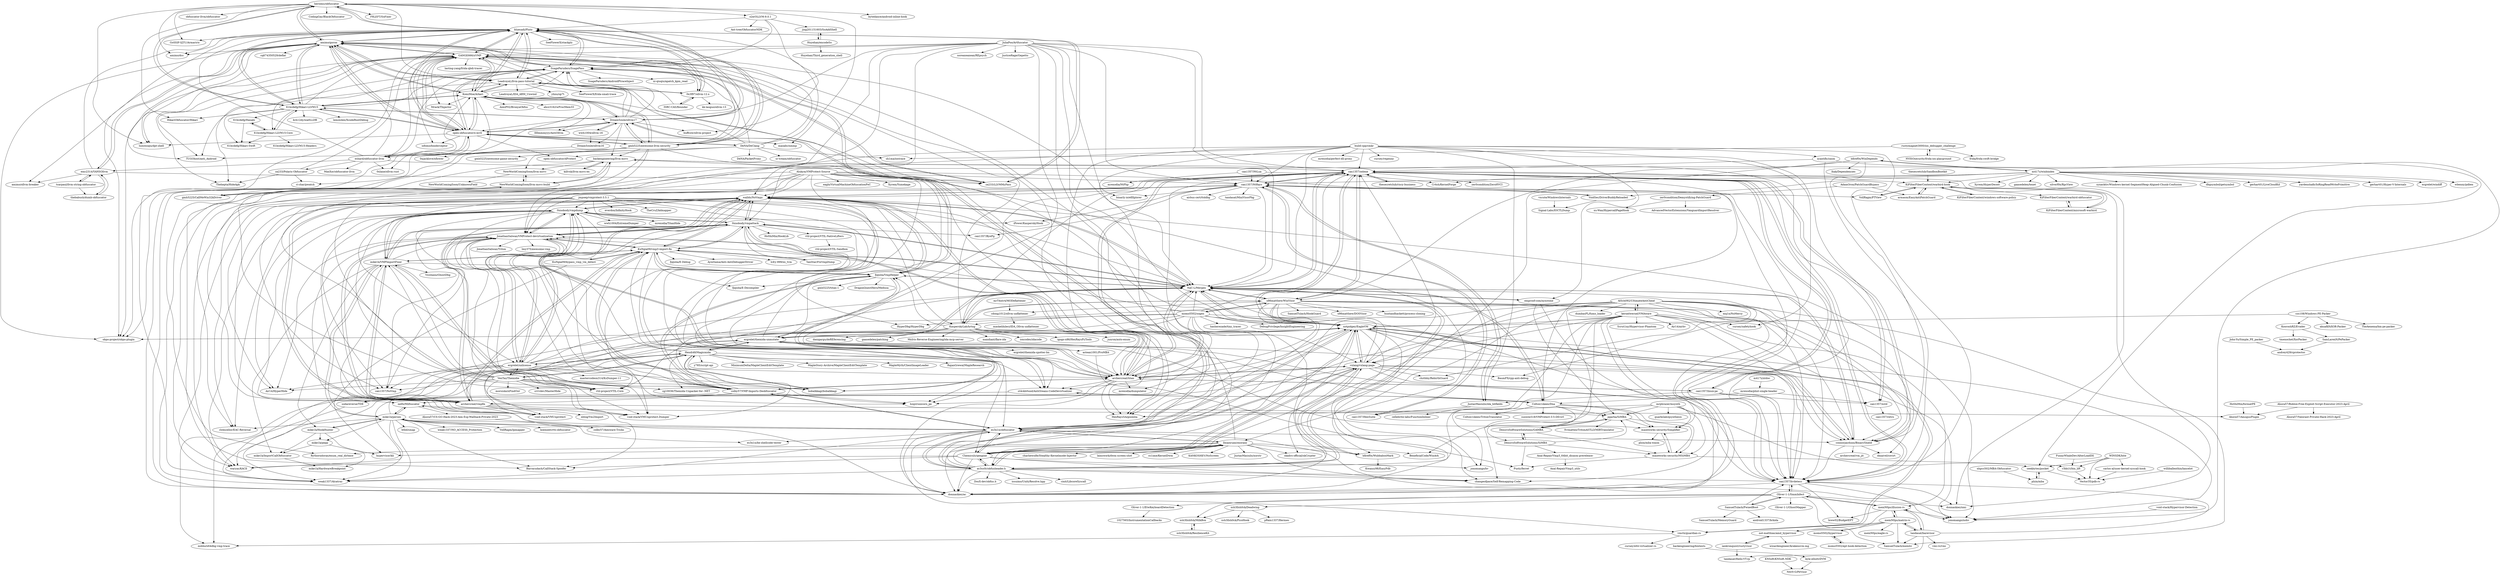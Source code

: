 digraph G {
"heroims/obfuscator" -> "bluesadi/Pluto"
"heroims/obfuscator" -> "GoSSIP-SJTU/Armariris" ["e"=1]
"heroims/obfuscator" -> "amimo/goron"
"heroims/obfuscator" -> "obfuscator-llvm/obfuscator" ["e"=1]
"heroims/obfuscator" -> "HikariObfuscator/Hikari" ["e"=1]
"heroims/obfuscator" -> "amimo/dcc" ["e"=1]
"heroims/obfuscator" -> "maoabc/nmmp" ["e"=1]
"heroims/obfuscator" -> "CodingGay/BlackObfuscator" ["e"=1]
"heroims/obfuscator" -> "61bcdefg/Hikari-LLVM15"
"heroims/obfuscator" -> "F8LEFT/SoFixer" ["e"=1]
"heroims/obfuscator" -> "o2e/OLLVM-9.0.1"
"heroims/obfuscator" -> "luoyesiqiu/dpt-shell" ["e"=1]
"heroims/obfuscator" -> "DreamSoule/ollvm17"
"heroims/obfuscator" -> "LeadroyaL/llvm-pass-tutorial"
"heroims/obfuscator" -> "bytedance/android-inline-hook" ["e"=1]
"KooroshRZ/Evader" -> "tmenochet/XorPacker"
"KooroshRZ/Evader" -> "SamLarenN/PePacker"
"rustymagnet3000/ios_debugger_challenge" -> "NVISOsecurity/frida-ios-playground"
"rustymagnet3000/ios_debugger_challenge" -> "sh1ma/iostrace"
"rustymagnet3000/ios_debugger_challenge" -> "frida/frida-swift-bridge"
"LeadroyaL/llvm-pass-tutorial" -> "SsageParuders/SsagePass"
"LeadroyaL/llvm-pass-tutorial" -> "bluesadi/Pluto"
"LeadroyaL/llvm-pass-tutorial" -> "amimo/goron"
"LeadroyaL/llvm-pass-tutorial" -> "SeeFlowerX/frida-smali-trace" ["e"=1]
"LeadroyaL/llvm-pass-tutorial" -> "LeadroyaL/IDA_ARM_Unwind" ["e"=1]
"LeadroyaL/llvm-pass-tutorial" -> "za233/LLVMMyPass"
"LeadroyaL/llvm-pass-tutorial" -> "KomiMoe/Arkari"
"LeadroyaL/llvm-pass-tutorial" -> "0x3f97/ollvm-12.x"
"LeadroyaL/llvm-pass-tutorial" -> "yhnu/op7t" ["e"=1]
"LeadroyaL/llvm-pass-tutorial" -> "TUGOhost/anti_Android" ["e"=1]
"jing201151603/SoAddShell" -> "Huyehan/encodeSo"
"thebabush/dumb-obfuscator" -> "emc2314/YANSOllvm"
"John-Yu/Simple_PE_packer" -> "andrey429/cprotector"
"0xnobody/vmpdump" -> "can1357/NoVmp" ["e"=1]
"0xnobody/vmpdump" -> "0xnobody/vmpattack"
"0xnobody/vmpdump" -> "vtil-project/VTIL-Core" ["e"=1]
"0xnobody/vmpdump" -> "JonathanSalwan/VMProtect-devirtualization"
"0xnobody/vmpdump" -> "void-stack/VMUnprotect" ["e"=1]
"0xnobody/vmpdump" -> "wallds/NoVmpy"
"0xnobody/vmpdump" -> "ergrelet/unlicense"
"0xnobody/vmpdump" -> "mrexodia/TitanHide" ["e"=1]
"0xnobody/vmpdump" -> "void-stack/VMUnprotect.Dumper" ["e"=1]
"0xnobody/vmpdump" -> "Air14/HyperHide" ["e"=1]
"0xnobody/vmpdump" -> "iPower/KasperskyHook" ["e"=1]
"0xnobody/vmpdump" -> "hzqst/unicorn_pe" ["e"=1]
"0xnobody/vmpdump" -> "wwh1004/ExtremeDumper" ["e"=1]
"0xnobody/vmpdump" -> "mike1k/VMPImportFixer"
"0xnobody/vmpdump" -> "archercreat/vmpfix"
"emc2314/YANSOllvm" -> "thebabush/dumb-obfuscator"
"emc2314/YANSOllvm" -> "amimo/goron"
"emc2314/YANSOllvm" -> "bluesadi/Pluto"
"emc2314/YANSOllvm" -> "za233/LLVMMyPass"
"emc2314/YANSOllvm" -> "tsarpaul/llvm-string-obfuscator"
"emc2314/YANSOllvm" -> "amimo/ollvm-breaker" ["e"=1]
"m417z/winbindex" -> "Cr4sh/KernelForge" ["e"=1]
"m417z/winbindex" -> "gerhart01/Hyper-V-Internals" ["e"=1]
"m417z/winbindex" -> "ergrelet/windiff"
"m417z/winbindex" -> "wbenny/pdbex" ["e"=1]
"m417z/winbindex" -> "Xyrem/HyperDeceit" ["e"=1]
"m417z/winbindex" -> "KiFilterFiberContext/warbird-hook"
"m417z/winbindex" -> "can1357/NtRays"
"m417z/winbindex" -> "hfiref0x/WinDepends"
"m417z/winbindex" -> "gaasedelen/tenet" ["e"=1]
"m417z/winbindex" -> "silverf0x/RpcView" ["e"=1]
"m417z/winbindex" -> "synacktiv/Windows-kernel-SegmentHeap-Aligned-Chunk-Confusion" ["e"=1]
"m417z/winbindex" -> "dbgsymbol/getsymbol"
"m417z/winbindex" -> "gerhart01/LiveCloudKd" ["e"=1]
"m417z/winbindex" -> "VoidSec/DriverBuddyReloaded"
"m417z/winbindex" -> "yardenshafir/IoRingReadWritePrimitive" ["e"=1]
"ISRC-CAS/flounder" -> "0x3f97/ollvm-12.x"
"ISRC-CAS/flounder" -> "SsageParuders/SsagePass"
"can1357/NtLua" -> "mrexodia/NtPhp"
"can1357/NtLua" -> "Cr4sh/KernelForge" ["e"=1]
"can1357/NtLua" -> "can1357/NtRays"
"czs108/Windows-PE-Packer" -> "notpidgey/EagleVM"
"czs108/Windows-PE-Packer" -> "akuafif/hXOR-Packer"
"czs108/Windows-PE-Packer" -> "TheAenema/hm-pe-packer"
"czs108/Windows-PE-Packer" -> "KooroshRZ/Evader"
"build-cpp/cmkr" -> "JustasMasiulis/ida_bitfields"
"build-cpp/cmkr" -> "zyantific/zasm"
"build-cpp/cmkr" -> "cursey/safetyhook" ["e"=1]
"build-cpp/cmkr" -> "NaC-L/Mergen"
"build-cpp/cmkr" -> "can1357/selene"
"build-cpp/cmkr" -> "mrexodia/dumpulator" ["e"=1]
"build-cpp/cmkr" -> "can1357/hvdetecc"
"build-cpp/cmkr" -> "mrexodia/perfect-dll-proxy" ["e"=1]
"build-cpp/cmkr" -> "archercreat/titan"
"build-cpp/cmkr" -> "can1357/xstd"
"build-cpp/cmkr" -> "cursey/regenny" ["e"=1]
"build-cpp/cmkr" -> "emproof-com/nyxstone"
"build-cpp/cmkr" -> "can1357/NtRays"
"build-cpp/cmkr" -> "0xnobody/vmpattack"
"build-cpp/cmkr" -> "vtil-project/VTIL-Core" ["e"=1]
"amimo/goron" -> "bluesadi/Pluto"
"amimo/goron" -> "KomiMoe/Arkari"
"amimo/goron" -> "amimo/dcc" ["e"=1]
"amimo/goron" -> "open-obfuscator/o-mvll"
"amimo/goron" -> "heroims/obfuscator"
"amimo/goron" -> "amimo/ollvm-breaker" ["e"=1]
"amimo/goron" -> "emc2314/YANSOllvm"
"amimo/goron" -> "61bcdefg/Hikari-LLVM15"
"amimo/goron" -> "cq674350529/deflat" ["e"=1]
"amimo/goron" -> "LeadroyaL/llvm-pass-tutorial"
"amimo/goron" -> "luoyesiqiu/dpt-shell" ["e"=1]
"amimo/goron" -> "obpo-project/obpo-plugin" ["e"=1]
"amimo/goron" -> "0x3f97/ollvm-12.x"
"amimo/goron" -> "GANGE666/xVMP"
"amimo/goron" -> "TUGOhost/anti_Android" ["e"=1]
"can1357/linux-pe" -> "can1357/xstd"
"can1357/linux-pe" -> "can1357/selene"
"can1357/linux-pe" -> "JustasMasiulis/ida_bitfields"
"can1357/linux-pe" -> "can1357/hvdetecc"
"can1357/linux-pe" -> "archercreat/titan"
"tsarpaul/llvm-string-obfuscator" -> "thebabush/dumb-obfuscator"
"tsarpaul/llvm-string-obfuscator" -> "emc2314/YANSOllvm"
"0xnobody/vmpattack" -> "0xnobody/vmpdump"
"0xnobody/vmpattack" -> "wallds/NoVmpy"
"0xnobody/vmpattack" -> "can1357/NoVmp" ["e"=1]
"0xnobody/vmpattack" -> "vtil-project/VTIL-Core" ["e"=1]
"0xnobody/vmpattack" -> "archercreat/vmpfix"
"0xnobody/vmpattack" -> "mike1k/VMPImportFixer"
"0xnobody/vmpattack" -> "hzqst/unicorn_pe" ["e"=1]
"0xnobody/vmpattack" -> "KuNgia09/vmp3-import-fix"
"0xnobody/vmpattack" -> "NaC-L/Mergen"
"0xnobody/vmpattack" -> "void-stack/VMUnprotect.Dumper" ["e"=1]
"0xnobody/vmpattack" -> "HoShiMin/HookLib" ["e"=1]
"0xnobody/vmpattack" -> "can1357/ByePg" ["e"=1]
"0xnobody/vmpattack" -> "JonathanSalwan/VMProtect-devirtualization"
"0xnobody/vmpattack" -> "archercreat/titan"
"0xnobody/vmpattack" -> "vtil-project/VTIL-NativeLifters"
"vtil-project/VTIL-NativeLifters" -> "vtil-project/VTIL-Sandbox"
"mrphrazer/msynth" -> "mazeworks-security/Simplifier"
"mrphrazer/msynth" -> "seekbytes/pocket"
"mrphrazer/msynth" -> "pgarba/SiMBA-"
"mrphrazer/msynth" -> "quarkslab/qsynthesis"
"mrphrazer/msynth" -> "mazeworks-security/MSiMBA"
"mrphrazer/msynth" -> "DenuvoSoftwareSolutions/SiMBA"
"mrphrazer/msynth" -> "HexRaysSA/goomba" ["e"=1]
"mrT4ntr4/MODeflattener" -> "cdong1012/ollvm-unflattener"
"ergrelet/unlicense" -> "Hendi48/Magicmida"
"ergrelet/unlicense" -> "0xnobody/vmpdump"
"ergrelet/unlicense" -> "VenTaz/Themidie"
"ergrelet/unlicense" -> "wallds/NoVmpy"
"ergrelet/unlicense" -> "can1357/NoVmp" ["e"=1]
"ergrelet/unlicense" -> "Air14/HyperHide" ["e"=1]
"ergrelet/unlicense" -> "void-stack/VMUnprotect.Dumper" ["e"=1]
"ergrelet/unlicense" -> "JonathanSalwan/VMProtect-devirtualization"
"ergrelet/unlicense" -> "ergrelet/themida-unmutate"
"ergrelet/unlicense" -> "bobalkkagi/bobalkkagi"
"ergrelet/unlicense" -> "NaC-L/Mergen"
"ergrelet/unlicense" -> "KuNgia09/vmp3-import-fix"
"ergrelet/unlicense" -> "archercreat/titan"
"ergrelet/unlicense" -> "weak1337/Alcatraz" ["e"=1]
"ergrelet/unlicense" -> "mastercodeon314/KsDumper-11" ["e"=1]
"mike1k/pepp" -> "mike1k/HardwareBreakpoint"
"mike1k/pepp" -> "mike1k/ImportCallObfuscator"
"mike1k/HookHunter" -> "mike1k/ImportCallObfuscator"
"mike1k/HookHunter" -> "mike1k/pepp"
"mike1k/HookHunter" -> "mike1k/perses"
"mike1k/HookHunter" -> "hypervisor/kli"
"bluesadi/Pluto" -> "amimo/goron"
"bluesadi/Pluto" -> "open-obfuscator/o-mvll"
"bluesadi/Pluto" -> "heroims/obfuscator"
"bluesadi/Pluto" -> "obpo-project/obpo-plugin" ["e"=1]
"bluesadi/Pluto" -> "SsageParuders/SsagePass"
"bluesadi/Pluto" -> "61bcdefg/Hikari-LLVM15"
"bluesadi/Pluto" -> "KomiMoe/Arkari"
"bluesadi/Pluto" -> "gmh5225/awesome-llvm-security"
"bluesadi/Pluto" -> "GANGE666/xVMP"
"bluesadi/Pluto" -> "0x3f97/ollvm-12.x"
"bluesadi/Pluto" -> "LeadroyaL/llvm-pass-tutorial"
"bluesadi/Pluto" -> "SeeFlowerX/stackplz" ["e"=1]
"bluesadi/Pluto" -> "za233/LLVMMyPass"
"bluesadi/Pluto" -> "GoSSIP-SJTU/Armariris" ["e"=1]
"bluesadi/Pluto" -> "amimo/dcc" ["e"=1]
"can1357/xstd" -> "can1357/retro"
"VenTaz/Themidie" -> "ergrelet/unlicense"
"VenTaz/Themidie" -> "Hendi48/Magicmida"
"VenTaz/Themidie" -> "wallds/NoVmpy"
"VenTaz/Themidie" -> "cg10036/Themida-Unpacker-for-.NET" ["e"=1]
"VenTaz/Themidie" -> "0xnobody/vmpdump"
"VenTaz/Themidie" -> "void-stack/VMUnprotect" ["e"=1]
"VenTaz/Themidie" -> "bobalkkagi/bobalkkagi"
"VenTaz/Themidie" -> "Air14/HyperHide" ["e"=1]
"VenTaz/Themidie" -> "JonathanSalwan/VMProtect-devirtualization"
"VenTaz/Themidie" -> "can1357/NoVmp" ["e"=1]
"VenTaz/Themidie" -> "mike1k/VMPImportFixer"
"VenTaz/Themidie" -> "void-stack/VMUnprotect.Dumper" ["e"=1]
"VenTaz/Themidie" -> "morsisko/xFindOut" ["e"=1]
"VenTaz/Themidie" -> "vtil-project/VTIL-Core" ["e"=1]
"VenTaz/Themidie" -> "crvvdev/MasterHide" ["e"=1]
"nhpcc502/MBA-Obfuscator" -> "plzin/mba"
"KiFilterFiberContext/windows-software-policy" -> "KiFilterFiberContext/warbird-hook"
"o2e/OLLVM-9.0.1" -> "SsageParuders/SsagePass"
"o2e/OLLVM-9.0.1" -> "jing201151603/SoAddShell"
"o2e/OLLVM-9.0.1" -> "Ant-tree/ObfuscatorNDK"
"o2e/OLLVM-9.0.1" -> "bluesadi/Pluto"
"o2e/OLLVM-9.0.1" -> "buffcow/ollvm-project"
"mike1k/VMPImportFixer" -> "archercreat/vmpfix"
"mike1k/VMPImportFixer" -> "KuNgia09/vmp3-import-fix"
"mike1k/VMPImportFixer" -> "0xnobody/vmpattack"
"mike1k/VMPImportFixer" -> "colby57/VMP-Imports-Deobfuscator"
"mike1k/VMPImportFixer" -> "mike1k/ImportCallObfuscator"
"mike1k/VMPImportFixer" -> "void-stack/VMUnprotect" ["e"=1]
"mike1k/VMPImportFixer" -> "0xnobody/vmpdump"
"mike1k/VMPImportFixer" -> "wallds/NoVmpy"
"mike1k/VMPImportFixer" -> "fjqisba/VmpHelper"
"mike1k/VMPImportFixer" -> "mike1k/HookHunter"
"mike1k/VMPImportFixer" -> "JonathanSalwan/VMProtect-devirtualization"
"mike1k/VMPImportFixer" -> "mike1k/perses"
"mike1k/VMPImportFixer" -> "void-stack/VMUnprotect.Dumper" ["e"=1]
"mike1k/VMPImportFixer" -> "Vicshann/GhostDbg" ["e"=1]
"KiFilterFiberContext/warbird-obfuscator" -> "KiFilterFiberContext/microsoft-warbird"
"DeNA/DeClang" -> "open-obfuscator/o-mvll"
"DeNA/DeClang" -> "bluesadi/Pluto"
"DeNA/DeClang" -> "SsageParuders/SsagePass"
"DeNA/DeClang" -> "DeNA/PacketProxy" ["e"=1]
"DeNA/DeClang" -> "open-obfuscator/dProtect" ["e"=1]
"DeNA/DeClang" -> "sh1ma/iostrace"
"DeNA/DeClang" -> "LeadroyaL/llvm-pass-tutorial"
"DeNA/DeClang" -> "sr-tream/obfuscator"
"DeNA/DeClang" -> "eshard/obfuscator-llvm"
"DeNA/DeClang" -> "TUGOhost/anti_Android" ["e"=1]
"DeNA/DeClang" -> "amimo/goron"
"0x3f97/ollvm-12.x" -> "ISRC-CAS/flounder"
"0x3f97/ollvm-12.x" -> "bluesadi/Pluto"
"0x3f97/ollvm-12.x" -> "amimo/goron"
"0x3f97/ollvm-12.x" -> "kk-laoguo/ollvm-13"
"0x3f97/ollvm-12.x" -> "LeadroyaL/llvm-pass-tutorial"
"Huyehan/encodeSo" -> "jing201151603/SoAddShell"
"Huyehan/encodeSo" -> "Huyehan/Third_generation_shell"
"vxcute/WindowsInternals" -> "Signal-Labs/IOCTLDump"
"mike1k/ImportCallObfuscator" -> "mike1k/HardwareBreakpoint"
"armasm/EasyAntiPatchGuard" -> "KiFilterFiberContext/warbird-hook"
"YanStar/FixVmpDump" -> "KuNgia09/vmp3-import-fix"
"VoidSec/DriverBuddyReloaded" -> "can1357/NtRays"
"VoidSec/DriverBuddyReloaded" -> "Signal-Labs/IOCTLDump"
"KomiMoe/Arkari" -> "DreamSoule/ollvm17"
"KomiMoe/Arkari" -> "amimo/goron"
"KomiMoe/Arkari" -> "open-obfuscator/o-mvll"
"KomiMoe/Arkari" -> "bluesadi/Pluto"
"KomiMoe/Arkari" -> "SsageParuders/SsagePass"
"KomiMoe/Arkari" -> "GANGE666/xVMP"
"KomiMoe/Arkari" -> "AimiP02/BronyaObfus"
"KomiMoe/Arkari" -> "Mrack/TInjector" ["e"=1]
"KomiMoe/Arkari" -> "61bcdefg/Hikari-LLVM15"
"KomiMoe/Arkari" -> "LeadroyaL/llvm-pass-tutorial"
"KomiMoe/Arkari" -> "IIIImmmyyy/AntiOllvm" ["e"=1]
"KomiMoe/Arkari" -> "0xlane/ollvm-rust" ["e"=1]
"KomiMoe/Arkari" -> "gmh5225/awesome-llvm-security"
"KomiMoe/Arkari" -> "abcz316/rwProcMem33" ["e"=1]
"KomiMoe/Arkari" -> "ri-char/pwatch" ["e"=1]
"llxiaoyuan/oxorany" -> "Chemiculs/qengine"
"llxiaoyuan/oxorany" -> "ac3ss0r/obfusheader.h"
"llxiaoyuan/oxorany" -> "cs1ime/KernelDwm" ["e"=1]
"llxiaoyuan/oxorany" -> "es3n1n/obfuscator"
"llxiaoyuan/oxorany" -> "KANKOSHEV/NoScreen" ["e"=1]
"llxiaoyuan/oxorany" -> "JustasMasiulis/xorstr" ["e"=1]
"llxiaoyuan/oxorany" -> "hypervisor/kli"
"llxiaoyuan/oxorany" -> "BeneficialCode/WinArk" ["e"=1]
"llxiaoyuan/oxorany" -> "wallds/NoVmpy"
"llxiaoyuan/oxorany" -> "hfiref0x/WubbabooMark"
"llxiaoyuan/oxorany" -> "skadro-official/skCrypter" ["e"=1]
"llxiaoyuan/oxorany" -> "changeofpace/Self-Remapping-Code" ["e"=1]
"llxiaoyuan/oxorany" -> "Rythorndoran/enum_real_dirbase" ["e"=1]
"llxiaoyuan/oxorany" -> "charliewolfe/Stealthy-Kernelmode-Injector" ["e"=1]
"llxiaoyuan/oxorany" -> "lainswork/dwm-screen-shot" ["e"=1]
"can1357/NtRays" -> "JustasMasiulis/ida_bitfields"
"can1357/NtRays" -> "wallds/NoVmpy"
"can1357/NtRays" -> "can1357/ByePg" ["e"=1]
"can1357/NtRays" -> "can1357/HexSuite"
"can1357/NtRays" -> "can1357/selene"
"can1357/NtRays" -> "can1357/hvdetecc"
"can1357/NtRays" -> "iPower/KasperskyHook" ["e"=1]
"can1357/NtRays" -> "waryas/KACE" ["e"=1]
"can1357/NtRays" -> "binarly-io/efiXplorer" ["e"=1]
"can1357/NtRays" -> "airbus-cert/ttddbg" ["e"=1]
"can1357/NtRays" -> "VollRagm/PTView"
"can1357/NtRays" -> "tandasat/MiniVisorPkg" ["e"=1]
"can1357/NtRays" -> "VoidSec/DriverBuddyReloaded"
"can1357/NtRays" -> "NaC-L/Mergen"
"can1357/NtRays" -> "ch4ncellor/EAC-Reversal" ["e"=1]
"JonathanSalwan/VMProtect-devirtualization" -> "can1357/NoVmp" ["e"=1]
"JonathanSalwan/VMProtect-devirtualization" -> "0xnobody/vmpdump"
"JonathanSalwan/VMProtect-devirtualization" -> "wallds/NoVmpy"
"JonathanSalwan/VMProtect-devirtualization" -> "vtil-project/VTIL-Core" ["e"=1]
"JonathanSalwan/VMProtect-devirtualization" -> "NaC-L/Mergen"
"JonathanSalwan/VMProtect-devirtualization" -> "archercreat/titan"
"JonathanSalwan/VMProtect-devirtualization" -> "Air14/HyperHide" ["e"=1]
"JonathanSalwan/VMProtect-devirtualization" -> "void-stack/VMUnprotect" ["e"=1]
"JonathanSalwan/VMProtect-devirtualization" -> "hzqst/unicorn_pe" ["e"=1]
"JonathanSalwan/VMProtect-devirtualization" -> "KuNgia09/vmp3-import-fix"
"JonathanSalwan/VMProtect-devirtualization" -> "archercreat/vmpfix"
"JonathanSalwan/VMProtect-devirtualization" -> "JonathanSalwan/Triton" ["e"=1]
"JonathanSalwan/VMProtect-devirtualization" -> "0xnobody/vmpattack"
"JonathanSalwan/VMProtect-devirtualization" -> "ergrelet/unlicense"
"JonathanSalwan/VMProtect-devirtualization" -> "lmy375/awesome-vmp" ["e"=1]
"Ahora57/Roblox-Free-Exploit-Script-Executor-2023-April" -> "Ahora57/Valorant-Private-Hack-2023-April"
"Ahora57/Roblox-Free-Exploit-Script-Executor-2023-April" -> "Ahora57/AmogusPlugin"
"eshard/obfuscator-llvm" -> "open-obfuscator/o-mvll"
"eshard/obfuscator-llvm" -> "MaxXor/obfuscator-llvm"
"eshard/obfuscator-llvm" -> "bluesadi/Pluto"
"eshard/obfuscator-llvm" -> "seekbytes/pocket"
"eshard/obfuscator-llvm" -> "SsageParuders/SsagePass"
"eshard/obfuscator-llvm" -> "amimo/goron"
"eshard/obfuscator-llvm" -> "GANGE666/xVMP"
"eshard/obfuscator-llvm" -> "emc2314/YANSOllvm"
"eshard/obfuscator-llvm" -> "KomiMoe/Arkari"
"eshard/obfuscator-llvm" -> "za233/Polaris-Obfuscator"
"eshard/obfuscator-llvm" -> "0xlane/ollvm-rust" ["e"=1]
"Colton1skees/Dna" -> "mazeworks-security/Simplifier"
"Colton1skees/Dna" -> "pgarba/SiMBA-"
"Colton1skees/Dna" -> "mazeworks-security/MSiMBA"
"Colton1skees/Dna" -> "Colton1skees/TritonTranslator"
"Colton1skees/Dna" -> "st4ckh0und/AntiOreans-CodeDevirtualizer"
"Colton1skees/Dna" -> "NaC-L/Mergen"
"Colton1skees/Dna" -> "DenuvoSoftwareSolutions/GAMBA"
"Colton1skees/Dna" -> "sunwm518/VMProtect-3-5-DEvirt"
"wallds/NoVmpy" -> "0xnobody/vmpattack"
"wallds/NoVmpy" -> "can1357/NtRays"
"wallds/NoVmpy" -> "archercreat/vmpfix"
"wallds/NoVmpy" -> "JonathanSalwan/VMProtect-devirtualization"
"wallds/NoVmpy" -> "0xnobody/vmpdump"
"wallds/NoVmpy" -> "NaC-L/Mergen"
"wallds/NoVmpy" -> "st4ckh0und/AntiOreans-CodeDevirtualizer"
"wallds/NoVmpy" -> "KuNgia09/vmp3-import-fix"
"wallds/NoVmpy" -> "fjqisba/VmpHelper"
"wallds/NoVmpy" -> "archercreat/titan"
"wallds/NoVmpy" -> "ch4ncellor/EAC-Reversal" ["e"=1]
"wallds/NoVmpy" -> "ergrelet/unlicense"
"wallds/NoVmpy" -> "can1357/selene"
"wallds/NoVmpy" -> "jonomango/nohv"
"wallds/NoVmpy" -> "waryas/KACE" ["e"=1]
"mike1k/perses" -> "nelfo/Milfuscator"
"mike1k/perses" -> "mike1k/HookHunter"
"mike1k/perses" -> "weak1337/Alcatraz" ["e"=1]
"mike1k/perses" -> "weak1337/NO_ACCESS_Protection"
"mike1k/perses" -> "Barracudach/CallStack-Spoofer" ["e"=1]
"mike1k/perses" -> "es3n1n/obfuscator"
"mike1k/perses" -> "es3n1n/be-shellcode-tester" ["e"=1]
"mike1k/perses" -> "VollRagm/lpmapper" ["e"=1]
"mike1k/perses" -> "mike1k/pepp"
"mike1k/perses" -> "notpidgey/EagleVM"
"mike1k/perses" -> "waryas/KACE" ["e"=1]
"mike1k/perses" -> "ch4ncellor/EAC-Reversal" ["e"=1]
"mike1k/perses" -> "mike1k/VMPImportFixer"
"mike1k/perses" -> "koemeet/rtti-obfuscator" ["e"=1]
"mike1k/perses" -> "btbd/smap" ["e"=1]
"zyantific/zasm" -> "can1357/selene"
"zyantific/zasm" -> "jonomango/nohv"
"zyantific/zasm" -> "can1357/hvdetecc"
"gmh5225/awesome-llvm-security" -> "bluesadi/Pluto"
"gmh5225/awesome-llvm-security" -> "backengineering/llvm-msvc"
"gmh5225/awesome-llvm-security" -> "SsageParuders/SsagePass"
"gmh5225/awesome-llvm-security" -> "amimo/goron"
"gmh5225/awesome-llvm-security" -> "KomiMoe/Arkari"
"gmh5225/awesome-llvm-security" -> "open-obfuscator/o-mvll"
"gmh5225/awesome-llvm-security" -> "GANGE666/xVMP"
"gmh5225/awesome-llvm-security" -> "DreamSoule/ollvm17"
"gmh5225/awesome-llvm-security" -> "NewWorldComingSoon/llvm-msvc"
"gmh5225/awesome-llvm-security" -> "donnaskiez/ac" ["e"=1]
"gmh5225/awesome-llvm-security" -> "za233/LLVMMyPass"
"gmh5225/awesome-llvm-security" -> "obpo-project/obpo-plugin" ["e"=1]
"gmh5225/awesome-llvm-security" -> "gmh5225/awesome-game-security" ["e"=1]
"gmh5225/awesome-llvm-security" -> "gmh5225/CallMeWin32kDriver"
"gmh5225/awesome-llvm-security" -> "vtil-project/VTIL-Core" ["e"=1]
"notpidgey/EagleVM" -> "vmctx/guardian-rs"
"notpidgey/EagleVM" -> "NaC-L/Mergen"
"notpidgey/EagleVM" -> "connorjaydunn/BinaryShield"
"notpidgey/EagleVM" -> "es3n1n/obfuscator"
"notpidgey/EagleVM" -> "vxlang/vxlang-page"
"notpidgey/EagleVM" -> "Chemiculs/qengine"
"notpidgey/EagleVM" -> "can1357/selene"
"notpidgey/EagleVM" -> "donnaskiez/ac" ["e"=1]
"notpidgey/EagleVM" -> "jonomango/nohv"
"notpidgey/EagleVM" -> "can1357/hvdetecc"
"notpidgey/EagleVM" -> "ergrelet/themida-unmutate"
"notpidgey/EagleVM" -> "sodareverse/TDE"
"notpidgey/EagleVM" -> "changeofpace/Self-Remapping-Code" ["e"=1]
"notpidgey/EagleVM" -> "backengineering/llvm-msvc"
"notpidgey/EagleVM" -> "st4ckh0und/AntiOreans-CodeDevirtualizer"
"KiFilterFiberContext/microsoft-warbird" -> "KiFilterFiberContext/warbird-obfuscator"
"KiFilterFiberContext/microsoft-warbird" -> "KiFilterFiberContext/warbird-hook"
"not-matthias/amd_hypervisor" -> "wizardengineer/krakensvm-mg"
"not-matthias/amd_hypervisor" -> "iankronquist/rustyvisor"
"za233/LLVMMyPass" -> "SsageParuders/SsagePass"
"za233/LLVMMyPass" -> "bluesadi/Pluto"
"archercreat/vmpfix" -> "mike1k/VMPImportFixer"
"archercreat/vmpfix" -> "wallds/NoVmpy"
"archercreat/vmpfix" -> "0xnobody/vmpattack"
"archercreat/vmpfix" -> "KuNgia09/vmp3-import-fix"
"archercreat/vmpfix" -> "void-stack/VMUnprotect" ["e"=1]
"archercreat/vmpfix" -> "void-stack/VMUnprotect.Dumper" ["e"=1]
"archercreat/vmpfix" -> "nblog/Vm2Import"
"archercreat/vmpfix" -> "pgarba/SiMBA-"
"archercreat/vmpfix" -> "JonathanSalwan/VMProtect-devirtualization"
"HoShiMin/formatPE" -> "Ahora57/AmogusPlugin"
"VollRagm/PTView" -> "KiFilterFiberContext/warbird-hook"
"momo5502/hypervisor" -> "momo5502/ept-hook-detection"
"NewWorldComingSoon/llvm-msvc-build" -> "NewWorldComingSoon/llvm-msvc"
"NewWorldComingSoon/llvm-msvc-build" -> "backengineering/llvm-msvc"
"NewWorldComingSoon/llvm-msvc-build" -> "gmh5225/CallMeWin32kDriver"
"WINSDK/bite" -> "Vector35/pdb-rs"
"WINSDK/bite" -> "carlos-al/user-kernel-syscall-hook"
"WINSDK/bite" -> "r3bb1t/bin_lift"
"WINSDK/bite" -> "seekbytes/pocket"
"NewWorldComingSoon/llvm-msvc" -> "NewWorldComingSoon/llvm-msvc-build"
"NewWorldComingSoon/llvm-msvc" -> "NewWorldComingSoon/UnknownField"
"can1357/HexSuite" -> "can1357/NtRays"
"Hendi48/Magicmida" -> "ergrelet/unlicense"
"Hendi48/Magicmida" -> "ergrelet/themida-unmutate"
"Hendi48/Magicmida" -> "VenTaz/Themidie"
"Hendi48/Magicmida" -> "bobalkkagi/bobalkkagi"
"Hendi48/Magicmida" -> "void-stack/VMUnprotect.Dumper" ["e"=1]
"Hendi48/Magicmida" -> "void-stack/VMUnprotect" ["e"=1]
"Hendi48/Magicmida" -> "0xnobody/vmpdump"
"Hendi48/Magicmida" -> "MinimumDelta/MapleClientEditTemplate" ["e"=1]
"Hendi48/Magicmida" -> "cg10036/Themida-Unpacker-for-.NET" ["e"=1]
"Hendi48/Magicmida" -> "MapleStory-Archive/MapleClientEditTemplate" ["e"=1]
"Hendi48/Magicmida" -> "MapleMyth/ClientImageLoader" ["e"=1]
"Hendi48/Magicmida" -> "KuNgia09/vmp3-import-fix"
"Hendi48/Magicmida" -> "st4ckh0und/AntiOreans-CodeDevirtualizer"
"Hendi48/Magicmida" -> "RajanGrewal/MapleResearch" ["e"=1]
"Hendi48/Magicmida" -> "y785/script-api" ["e"=1]
"williballenthin/lancelot" -> "Vector35/pdb-rs"
"plzin/mba" -> "seekbytes/pocket"
"JustasMasiulis/ida_bitfields" -> "can1357/NtRays"
"JustasMasiulis/ida_bitfields" -> "can1357/HexSuite"
"JustasMasiulis/ida_bitfields" -> "cellebrite-labs/FunctionInliner" ["e"=1]
"momo5502/ept-hook-detection" -> "momo5502/hypervisor"
"Ahora57/CS-GO-Hack-2023-Aim-Esp-Wallhack-Private-2023" -> "colby57/Aimware-Tricks"
"DenuvoSoftwareSolutions/SiMBA" -> "DenuvoSoftwareSolutions/GAMBA"
"DenuvoSoftwareSolutions/SiMBA" -> "pgarba/SiMBA-"
"DenuvoSoftwareSolutions/SiMBA" -> "Anal-Repair/Vmp3_64bit_disasm-prerelease-"
"DenuvoSoftwareSolutions/SiMBA" -> "Pusty/ferret"
"DenuvoSoftwareSolutions/SiMBA" -> "mazeworks-security/MSiMBA"
"open-obfuscator/o-mvll" -> "bluesadi/Pluto"
"open-obfuscator/o-mvll" -> "open-obfuscator/dProtect" ["e"=1]
"open-obfuscator/o-mvll" -> "amimo/goron"
"open-obfuscator/o-mvll" -> "KomiMoe/Arkari"
"open-obfuscator/o-mvll" -> "GANGE666/xVMP"
"open-obfuscator/o-mvll" -> "61bcdefg/Hikari-LLVM15"
"open-obfuscator/o-mvll" -> "SsageParuders/SsagePass"
"open-obfuscator/o-mvll" -> "eshard/obfuscator-llvm"
"open-obfuscator/o-mvll" -> "maoabc/nmmp" ["e"=1]
"open-obfuscator/o-mvll" -> "DeNA/DeClang"
"open-obfuscator/o-mvll" -> "DreamSoule/ollvm17"
"open-obfuscator/o-mvll" -> "luoyesiqiu/dpt-shell" ["e"=1]
"open-obfuscator/o-mvll" -> "obpo-project/obpo-plugin" ["e"=1]
"open-obfuscator/o-mvll" -> "gmh5225/awesome-llvm-security"
"open-obfuscator/o-mvll" -> "iofomo/binderceptor" ["e"=1]
"61bcdefg/Hikari-LLVM15" -> "61bcdefg/Hikari-LLVM15-Core"
"61bcdefg/Hikari-LLVM15" -> "bluesadi/Pluto"
"61bcdefg/Hikari-LLVM15" -> "open-obfuscator/o-mvll"
"61bcdefg/Hikari-LLVM15" -> "amimo/goron"
"61bcdefg/Hikari-LLVM15" -> "HikariObfuscator/Hikari" ["e"=1]
"61bcdefg/Hikari-LLVM15" -> "61bcdefg/Hanabi"
"61bcdefg/Hikari-LLVM15" -> "DreamSoule/ollvm17"
"61bcdefg/Hikari-LLVM15" -> "KomiMoe/Arkari"
"61bcdefg/Hikari-LLVM15" -> "heroims/obfuscator"
"61bcdefg/Hikari-LLVM15" -> "4ch12dy/xia0LLDB" ["e"=1]
"61bcdefg/Hikari-LLVM15" -> "SsageParuders/SsagePass"
"61bcdefg/Hikari-LLVM15" -> "GANGE666/xVMP"
"61bcdefg/Hikari-LLVM15" -> "lemon4ex/XcodeRootDebug" ["e"=1]
"61bcdefg/Hikari-LLVM15" -> "61bcdefg/Hikari-Swift"
"61bcdefg/Hikari-LLVM15" -> "LeadroyaL/llvm-pass-tutorial"
"vxlang/vxlang-page" -> "notpidgey/EagleVM"
"vxlang/vxlang-page" -> "Chemiculs/qengine"
"vxlang/vxlang-page" -> "donnaskiez/ac" ["e"=1]
"vxlang/vxlang-page" -> "es3n1n/obfuscator"
"vxlang/vxlang-page" -> "NaC-L/Mergen"
"vxlang/vxlang-page" -> "archercreat/titan"
"vxlang/vxlang-page" -> "ac3ss0r/obfusheader.h"
"vxlang/vxlang-page" -> "weak1337/Alcatraz" ["e"=1]
"vxlang/vxlang-page" -> "chztbby/RebirthGuard" ["e"=1]
"vxlang/vxlang-page" -> "BaumFX/cpp-anti-debug" ["e"=1]
"vxlang/vxlang-page" -> "jonomango/nohv"
"vxlang/vxlang-page" -> "skadro-official/skCrypter" ["e"=1]
"vxlang/vxlang-page" -> "can1357/selene"
"vxlang/vxlang-page" -> "connorjaydunn/BinaryShield"
"vxlang/vxlang-page" -> "waryas/KACE" ["e"=1]
"GANGE666/xVMP" -> "open-obfuscator/o-mvll"
"GANGE666/xVMP" -> "bluesadi/Pluto"
"GANGE666/xVMP" -> "Thehepta/HideApk" ["e"=1]
"GANGE666/xVMP" -> "Mrack/TInjector" ["e"=1]
"GANGE666/xVMP" -> "SsageParuders/SsagePass"
"GANGE666/xVMP" -> "KomiMoe/Arkari"
"GANGE666/xVMP" -> "obpo-project/obpo-plugin" ["e"=1]
"GANGE666/xVMP" -> "amimo/goron"
"GANGE666/xVMP" -> "luoyesiqiu/dpt-shell" ["e"=1]
"GANGE666/xVMP" -> "lasting-yang/frida-qbdi-tracer" ["e"=1]
"GANGE666/xVMP" -> "NaC-L/Mergen"
"GANGE666/xVMP" -> "fjqisba/VmpHelper"
"GANGE666/xVMP" -> "iofomo/binderceptor" ["e"=1]
"GANGE666/xVMP" -> "HexRaysSA/goomba" ["e"=1]
"GANGE666/xVMP" -> "TUGOhost/anti_Android" ["e"=1]
"61bcdefg/Hikari-LLVM15-Core" -> "61bcdefg/Hikari-LLVM15-Headers"
"61bcdefg/Hikari-LLVM15-Core" -> "61bcdefg/Hikari-Swift"
"61bcdefg/Hikari-LLVM15-Core" -> "61bcdefg/Hikari-LLVM15"
"61bcdefg/Hikari-LLVM15-Core" -> "61bcdefg/Hanabi"
"gmh5225/CallMeWin32kDriver" -> "NewWorldComingSoon/llvm-msvc-build"
"memN0ps/matrix-rs" -> "memN0ps/illusion-rs"
"memN0ps/matrix-rs" -> "tandasat/barevisor"
"memN0ps/matrix-rs" -> "memN0ps/eagle-rs" ["e"=1]
"memN0ps/matrix-rs" -> "not-matthias/amd_hypervisor"
"memN0ps/matrix-rs" -> "vmctx/guardian-rs"
"memN0ps/matrix-rs" -> "SamuelTulach/memhv" ["e"=1]
"memN0ps/matrix-rs" -> "momo5502/hypervisor"
"bobalkkagi/bobalkkagi" -> "Hendi48/Magicmida"
"bobalkkagi/bobalkkagi" -> "ergrelet/themida-unmutate"
"thesecretclub/SandboxBootkit" -> "KiFilterFiberContext/warbird-hook"
"AlSch092/UltimateAntiCheat" -> "chztbby/RebirthGuard" ["e"=1]
"AlSch092/UltimateAntiCheat" -> "donnaskiez/ac" ["e"=1]
"AlSch092/UltimateAntiCheat" -> "vxlang/vxlang-page"
"AlSch092/UltimateAntiCheat" -> "changeofpace/Self-Remapping-Code" ["e"=1]
"AlSch092/UltimateAntiCheat" -> "Chemiculs/qengine"
"AlSch092/UltimateAntiCheat" -> "SamuelTulach/memhv" ["e"=1]
"AlSch092/UltimateAntiCheat" -> "ac3ss0r/obfusheader.h"
"AlSch092/UltimateAntiCheat" -> "mq1n/NoMercy" ["e"=1]
"AlSch092/UltimateAntiCheat" -> "kernelwernel/VMAware"
"AlSch092/UltimateAntiCheat" -> "llxiaoyuan/oxorany"
"AlSch092/UltimateAntiCheat" -> "BaumFX/cpp-anti-debug" ["e"=1]
"AlSch092/UltimateAntiCheat" -> "can1357/hvdetecc"
"AlSch092/UltimateAntiCheat" -> "Barracudach/CallStack-Spoofer" ["e"=1]
"AlSch092/UltimateAntiCheat" -> "dumbasPL/fumo_loader" ["e"=1]
"AlSch092/UltimateAntiCheat" -> "connorjaydunn/BinaryShield"
"nelfo/Milfuscator" -> "mike1k/perses"
"nelfo/Milfuscator" -> "Ahora57/AmogusPlugin"
"nelfo/Milfuscator" -> "Ahora57/CS-GO-Hack-2023-Aim-Esp-Wallhack-Private-2023"
"KiFilterFiberContext/warbird-hook" -> "armasm/EasyAntiPatchGuard"
"KiFilterFiberContext/warbird-hook" -> "KiFilterFiberContext/windows-software-policy"
"KiFilterFiberContext/warbird-hook" -> "KiFilterFiberContext/microsoft-warbird"
"KiFilterFiberContext/warbird-hook" -> "donnaskiez/nmi" ["e"=1]
"KiFilterFiberContext/warbird-hook" -> "KiFilterFiberContext/warbird-obfuscator"
"KiFilterFiberContext/warbird-hook" -> "VollRagm/PTView"
"JuliaPoo/Artfuscator" -> "xoreaxeaxeax/REpsych" ["e"=1]
"JuliaPoo/Artfuscator" -> "archercreat/titan"
"JuliaPoo/Artfuscator" -> "NaC-L/Mergen"
"JuliaPoo/Artfuscator" -> "JonathanSalwan/VMProtect-devirtualization"
"JuliaPoo/Artfuscator" -> "weak1337/Alcatraz" ["e"=1]
"JuliaPoo/Artfuscator" -> "JusticeRage/Gepetto" ["e"=1]
"JuliaPoo/Artfuscator" -> "can1357/NtRays"
"JuliaPoo/Artfuscator" -> "HexRaysSA/goomba" ["e"=1]
"JuliaPoo/Artfuscator" -> "GANGE666/xVMP"
"JuliaPoo/Artfuscator" -> "wallds/NoVmpy"
"JuliaPoo/Artfuscator" -> "Barracudach/CallStack-Spoofer" ["e"=1]
"JuliaPoo/Artfuscator" -> "can1357/selene"
"JuliaPoo/Artfuscator" -> "binarly-io/efiXplorer" ["e"=1]
"JuliaPoo/Artfuscator" -> "open-obfuscator/o-mvll"
"JuliaPoo/Artfuscator" -> "notpidgey/EagleVM"
"Anal-Repair/Vmp3_64bit_disasm-prerelease-" -> "Anal-Repair/Vmp3_utils"
"void-stack/Hypervisor-Detection" -> "jonomango/nohv"
"KuNgia09/bypass_vmp_vm_detect" -> "hypervisor/kli"
"KuNgia09/bypass_vmp_vm_detect" -> "KuNgia09/vmp3-import-fix"
"SsageParuders/SsagePass" -> "za233/LLVMMyPass"
"SsageParuders/SsagePass" -> "LeadroyaL/llvm-pass-tutorial"
"SsageParuders/SsagePass" -> "bluesadi/Pluto"
"SsageParuders/SsagePass" -> "open-obfuscator/o-mvll"
"SsageParuders/SsagePass" -> "Thehepta/HideApk" ["e"=1]
"SsageParuders/SsagePass" -> "SsageParuders/AndroidPtraceInject" ["e"=1]
"SsageParuders/SsagePass" -> "61bcdefg/Hikari-LLVM15-Core"
"SsageParuders/SsagePass" -> "ni-qiuqiu/apatch_kpm_read" ["e"=1]
"KuNgia09/vmp3-import-fix" -> "colby57/VMP-Imports-Deobfuscator"
"KuNgia09/vmp3-import-fix" -> "fjqisba/VmpHelper"
"KuNgia09/vmp3-import-fix" -> "mike1k/VMPImportFixer"
"KuNgia09/vmp3-import-fix" -> "archercreat/vmpfix"
"KuNgia09/vmp3-import-fix" -> "fjqisba/E-Decompiler" ["e"=1]
"KuNgia09/vmp3-import-fix" -> "YanStar/FixVmpDump"
"KuNgia09/vmp3-import-fix" -> "KuNgia09/bypass_vmp_vm_detect"
"KuNgia09/vmp3-import-fix" -> "0xnobody/vmpattack"
"KuNgia09/vmp3-import-fix" -> "wallds/NoVmpy"
"KuNgia09/vmp3-import-fix" -> "fjqisba/E-Debug" ["e"=1]
"KuNgia09/vmp3-import-fix" -> "hzqst/unicorn_pe" ["e"=1]
"KuNgia09/vmp3-import-fix" -> "JonathanSalwan/VMProtect-devirtualization"
"KuNgia09/vmp3-import-fix" -> "AyinSama/Anti-AntiDebuggerDriver"
"KuNgia09/vmp3-import-fix" -> "IcEy-999/xx_tvm" ["e"=1]
"61bcdefg/Hanabi" -> "61bcdefg/Hikari-Swift"
"61bcdefg/Hanabi" -> "61bcdefg/Hikari-LLVM15-Core"
"pgarba/SiMBA-" -> "DenuvoSoftwareSolutions/GAMBA"
"pgarba/SiMBA-" -> "mazeworks-security/MSiMBA"
"pgarba/SiMBA-" -> "fvrmatteo/TritonASTLLVMIRTranslator"
"pgarba/SiMBA-" -> "mazeworks-security/Simplifier"
"killvxk/llvm-msvc-ex" -> "backengineering/llvm-msvc"
"Alukym/VMProtect-Source" -> "wallds/NoVmpy"
"Alukym/VMProtect-Source" -> "archercreat/titan"
"Alukym/VMProtect-Source" -> "waryas/KACE" ["e"=1]
"Alukym/VMProtect-Source" -> "jonomango/hv" ["e"=1]
"Alukym/VMProtect-Source" -> "HexRaysSA/goomba" ["e"=1]
"Alukym/VMProtect-Source" -> "st4ckh0und/AntiOreans-CodeDevirtualizer"
"Alukym/VMProtect-Source" -> "eaglx/VirtualMachineObfuscationPoC" ["e"=1]
"Alukym/VMProtect-Source" -> "nelfo/Milfuscator"
"Alukym/VMProtect-Source" -> "can1357/hvdetecc"
"Alukym/VMProtect-Source" -> "Xyrem/Yumekage" ["e"=1]
"Alukym/VMProtect-Source" -> "can1357/NtRays"
"Alukym/VMProtect-Source" -> "JonathanSalwan/VMProtect-devirtualization"
"Alukym/VMProtect-Source" -> "donnaskiez/ac" ["e"=1]
"Alukym/VMProtect-Source" -> "ch4ncellor/EAC-Reversal" ["e"=1]
"Alukym/VMProtect-Source" -> "Chemiculs/qengine"
"zer0condition/Demystifying-PatchGuard" -> "xu-Wan/HypercallPageHook"
"zer0condition/Demystifying-PatchGuard" -> "AdvancedVectorExtensions/VanguardImportResolver"
"fjqisba/VmpHelper" -> "KuNgia09/vmp3-import-fix"
"fjqisba/VmpHelper" -> "NaC-L/Mergen"
"fjqisba/VmpHelper" -> "colby57/VMP-Imports-Deobfuscator"
"fjqisba/VmpHelper" -> "fjqisba/E-Decompiler" ["e"=1]
"fjqisba/VmpHelper" -> "wallds/NoVmpy"
"fjqisba/VmpHelper" -> "gmh5225/titan-1"
"fjqisba/VmpHelper" -> "archercreat/titan"
"fjqisba/VmpHelper" -> "DragonQuestHero/Medusa" ["e"=1]
"fjqisba/VmpHelper" -> "GANGE666/xVMP"
"fjqisba/VmpHelper" -> "ergrelet/themida-unmutate"
"emproof-com/nyxstone" -> "NaC-L/Mergen"
"emproof-com/nyxstone" -> "mazeworks-security/Simplifier"
"emproof-com/nyxstone" -> "pgarba/SiMBA-"
"m417z/ntdoc" -> "mrexodia/phnt-single-header"
"DreamSoule/ollvm17" -> "KomiMoe/Arkari"
"DreamSoule/ollvm17" -> "wwh1004/ollvm-16"
"DreamSoule/ollvm17" -> "DreamSoule/ollvm16"
"DreamSoule/ollvm17" -> "61bcdefg/Hikari-LLVM15"
"DreamSoule/ollvm17" -> "bluesadi/Pluto"
"DreamSoule/ollvm17" -> "open-obfuscator/o-mvll"
"DreamSoule/ollvm17" -> "SsageParuders/SsagePass"
"DreamSoule/ollvm17" -> "ac3ss0r/obfusheader.h"
"DreamSoule/ollvm17" -> "heroims/obfuscator"
"DreamSoule/ollvm17" -> "amimo/goron"
"DreamSoule/ollvm17" -> "GANGE666/xVMP"
"DreamSoule/ollvm17" -> "IIIImmmyyy/AntiOllvm" ["e"=1]
"DreamSoule/ollvm17" -> "gmh5225/awesome-llvm-security"
"DreamSoule/ollvm17" -> "backengineering/llvm-msvc"
"DreamSoule/ollvm17" -> "buffcow/ollvm-project"
"kernelwernel/VMAware" -> "donnaskiez/ac" ["e"=1]
"kernelwernel/VMAware" -> "Scrut1ny/Hypervisor-Phantom" ["e"=1]
"kernelwernel/VMAware" -> "vxlang/vxlang-page"
"kernelwernel/VMAware" -> "notpidgey/EagleVM"
"kernelwernel/VMAware" -> "can1357/hvdetecc"
"kernelwernel/VMAware" -> "es3n1n/obfuscator"
"kernelwernel/VMAware" -> "changeofpace/Self-Remapping-Code" ["e"=1]
"kernelwernel/VMAware" -> "connorjaydunn/BinaryShield"
"kernelwernel/VMAware" -> "AlSch092/UltimateAntiCheat"
"kernelwernel/VMAware" -> "ac3ss0r/obfusheader.h"
"kernelwernel/VMAware" -> "cursey/safetyhook" ["e"=1]
"kernelwernel/VMAware" -> "memN0ps/illusion-rs"
"kernelwernel/VMAware" -> "jonomango/hv" ["e"=1]
"kernelwernel/VMAware" -> "BeneficialCode/WinArk" ["e"=1]
"kernelwernel/VMAware" -> "Air14/airhv" ["e"=1]
"backengineering/llvm-msvc" -> "killvxk/llvm-msvc-ex"
"backengineering/llvm-msvc" -> "NewWorldComingSoon/llvm-msvc-build"
"backengineering/llvm-msvc" -> "can1357/hvdetecc"
"backengineering/llvm-msvc" -> "NewWorldComingSoon/llvm-msvc"
"backengineering/llvm-msvc" -> "Rythorndoran/enum_real_dirbase" ["e"=1]
"backengineering/llvm-msvc" -> "can1357/selene"
"backengineering/llvm-msvc" -> "donnaskiez/ac" ["e"=1]
"AdamOron/PatchGuardBypass" -> "armasm/EasyAntiPatchGuard"
"AdamOron/PatchGuardBypass" -> "zer0condition/Demystifying-PatchGuard"
"Chemiculs/qengine" -> "notpidgey/EagleVM"
"Chemiculs/qengine" -> "llxiaoyuan/oxorany"
"Chemiculs/qengine" -> "vxlang/vxlang-page"
"Chemiculs/qengine" -> "es3n1n/obfuscator"
"Chemiculs/qengine" -> "donnaskiez/ac" ["e"=1]
"Chemiculs/qengine" -> "ac3ss0r/obfusheader.h"
"Chemiculs/qengine" -> "Barracudach/CallStack-Spoofer" ["e"=1]
"Chemiculs/qengine" -> "jonomango/hv" ["e"=1]
"Chemiculs/qengine" -> "waryas/KACE" ["e"=1]
"Chemiculs/qengine" -> "changeofpace/Self-Remapping-Code" ["e"=1]
"mrexodia/phnt-single-header" -> "can1357/xstd"
"mrexodia/phnt-single-header" -> "Colton1skees/Dna"
"ergrelet/themida-unmutate" -> "mibho/x64dbg-vmp-trace"
"ergrelet/themida-unmutate" -> "sodareverse/TDE"
"ergrelet/themida-unmutate" -> "NaC-L/Mergen"
"ergrelet/themida-unmutate" -> "can1357/hvdetecc"
"ergrelet/themida-unmutate" -> "ergrelet/themida-spotter-bn"
"ergrelet/themida-unmutate" -> "Hendi48/Magicmida"
"ergrelet/themida-unmutate" -> "st4ckh0und/AntiOreans-CodeDevirtualizer"
"ergrelet/themida-unmutate" -> "connorjaydunn/BinaryShield"
"ergrelet/themida-unmutate" -> "mazeworks-security/Simplifier"
"ergrelet/themida-unmutate" -> "bobalkkagi/bobalkkagi"
"ergrelet/themida-unmutate" -> "can1357/selene"
"ergrelet/themida-unmutate" -> "notpidgey/EagleVM"
"ergrelet/themida-unmutate" -> "astean1001/ProMBA"
"ergrelet/themida-unmutate" -> "Colton1skees/Dna"
"ergrelet/themida-unmutate" -> "wallds/NoVmpy"
"seekbytes/pocket" -> "plzin/mba"
"seekbytes/pocket" -> "Vector35/pdb-rs"
"NVISOsecurity/frida-ios-playground" -> "rustymagnet3000/ios_debugger_challenge"
"hfiref0x/WubbabooMark" -> "NaC-L/Mergen"
"hfiref0x/WubbabooMark" -> "Kwansy98/EasyPdb" ["e"=1]
"vmctx/guardian-rs" -> "cursey/x64-virtualizer-rs"
"vmctx/guardian-rs" -> "backengineering/bintests"
"vmctx/guardian-rs" -> "notpidgey/EagleVM"
"vmctx/guardian-rs" -> "mibho/x64dbg-vmp-trace"
"xsh3llsh0ck/ResilienceKit" -> "xsh3llsh0ck/MilkBox"
"wwh1004/ollvm-16" -> "DreamSoule/ollvm17"
"wwh1004/ollvm-16" -> "DreamSoule/ollvm16"
"st4ckh0und/AntiOreans-CodeDevirtualizer" -> "Colton1skees/Dna"
"st4ckh0und/AntiOreans-CodeDevirtualizer" -> "sodareverse/TDE"
"DenuvoSoftwareSolutions/GAMBA" -> "pgarba/SiMBA-"
"DenuvoSoftwareSolutions/GAMBA" -> "DenuvoSoftwareSolutions/SiMBA"
"DenuvoSoftwareSolutions/GAMBA" -> "mazeworks-security/MSiMBA"
"DreamSoule/ollvm16" -> "0xjacklove/xflower"
"astean1001/ProMBA" -> "Pusty/ferret"
"archercreat/titan" -> "NaC-L/Mergen"
"archercreat/titan" -> "colby57/VMP-Imports-Deobfuscator"
"archercreat/titan" -> "can1357/selene"
"archercreat/titan" -> "JonathanSalwan/VMProtect-devirtualization"
"archercreat/titan" -> "wallds/NoVmpy"
"archercreat/titan" -> "donnaskiez/ac" ["e"=1]
"archercreat/titan" -> "fjqisba/VmpHelper"
"archercreat/titan" -> "HexRaysSA/goomba" ["e"=1]
"archercreat/titan" -> "vxlang/vxlang-page"
"archercreat/titan" -> "hzqst/unicorn_pe" ["e"=1]
"archercreat/titan" -> "mrexodia/dumpulator" ["e"=1]
"archercreat/titan" -> "can1357/linux-pe"
"archercreat/titan" -> "st4ckh0und/AntiOreans-CodeDevirtualizer"
"archercreat/titan" -> "notpidgey/EagleVM"
"archercreat/titan" -> "0xnobody/vmpattack"
"ac3ss0r/obfusheader.h" -> "es3n1n/obfuscator"
"ac3ss0r/obfusheader.h" -> "Chemiculs/qengine"
"ac3ss0r/obfusheader.h" -> "llxiaoyuan/oxorany"
"ac3ss0r/obfusheader.h" -> "vxlang/vxlang-page"
"ac3ss0r/obfusheader.h" -> "weak1337/Alcatraz" ["e"=1]
"ac3ss0r/obfusheader.h" -> "GANGE666/xVMP"
"ac3ss0r/obfusheader.h" -> "DreamSoule/ollvm17"
"ac3ss0r/obfusheader.h" -> "cinit/LibcoreSyscall" ["e"=1]
"ac3ss0r/obfusheader.h" -> "notpidgey/EagleVM"
"ac3ss0r/obfusheader.h" -> "can1357/hvdetecc"
"ac3ss0r/obfusheader.h" -> "changeofpace/Self-Remapping-Code" ["e"=1]
"ac3ss0r/obfusheader.h" -> "DosX-dev/obfus.h" ["e"=1]
"ac3ss0r/obfusheader.h" -> "issuimo/UnityResolve.hpp" ["e"=1]
"ac3ss0r/obfusheader.h" -> "KomiMoe/Arkari"
"ac3ss0r/obfusheader.h" -> "donnaskiez/ac" ["e"=1]
"jmpoep/vmprotect-3.5.1" -> "JonathanSalwan/VMProtect-devirtualization"
"jmpoep/vmprotect-3.5.1" -> "can1357/NoVmp" ["e"=1]
"jmpoep/vmprotect-3.5.1" -> "Air14/HyperHide" ["e"=1]
"jmpoep/vmprotect-3.5.1" -> "archercreat/titan"
"jmpoep/vmprotect-3.5.1" -> "0xnobody/vmpdump"
"jmpoep/vmprotect-3.5.1" -> "es3n1n/obfuscator"
"jmpoep/vmprotect-3.5.1" -> "HyperDbg/HyperDbg" ["e"=1]
"jmpoep/vmprotect-3.5.1" -> "weak1337/Alcatraz" ["e"=1]
"jmpoep/vmprotect-3.5.1" -> "everdox/InfinityHook" ["e"=1]
"jmpoep/vmprotect-3.5.1" -> "mrexodia/TitanHide" ["e"=1]
"jmpoep/vmprotect-3.5.1" -> "NaC-L/Mergen"
"jmpoep/vmprotect-3.5.1" -> "KasperskyLab/hrtng"
"jmpoep/vmprotect-3.5.1" -> "donnaskiez/ac" ["e"=1]
"jmpoep/vmprotect-3.5.1" -> "ergrelet/unlicense"
"jmpoep/vmprotect-3.5.1" -> "TheCruZ/kdmapper" ["e"=1]
"es3n1n/obfuscator" -> "notpidgey/EagleVM"
"es3n1n/obfuscator" -> "weak1337/Alcatraz" ["e"=1]
"es3n1n/obfuscator" -> "Chemiculs/qengine"
"es3n1n/obfuscator" -> "ac3ss0r/obfusheader.h"
"es3n1n/obfuscator" -> "donnaskiez/ac" ["e"=1]
"es3n1n/obfuscator" -> "vxlang/vxlang-page"
"es3n1n/obfuscator" -> "mike1k/perses"
"es3n1n/obfuscator" -> "llxiaoyuan/oxorany"
"es3n1n/obfuscator" -> "connorjaydunn/BinaryShield"
"es3n1n/obfuscator" -> "vmctx/guardian-rs"
"es3n1n/obfuscator" -> "NaC-L/Mergen"
"es3n1n/obfuscator" -> "es3n1n/be-shellcode-tester" ["e"=1]
"es3n1n/obfuscator" -> "nelfo/Milfuscator"
"es3n1n/obfuscator" -> "colby57/VMP-Imports-Deobfuscator"
"es3n1n/obfuscator" -> "jonomango/nohv"
"colby57/VMP-Imports-Deobfuscator" -> "KuNgia09/vmp3-import-fix"
"colby57/VMP-Imports-Deobfuscator" -> "fjqisba/VmpHelper"
"colby57/VMP-Imports-Deobfuscator" -> "mike1k/VMPImportFixer"
"colby57/VMP-Imports-Deobfuscator" -> "archercreat/titan"
"colby57/VMP-Imports-Deobfuscator" -> "NaC-L/Mergen"
"colby57/VMP-Imports-Deobfuscator" -> "hzqst/unicorn_pe" ["e"=1]
"colby57/VMP-Imports-Deobfuscator" -> "wallds/NoVmpy"
"colby57/VMP-Imports-Deobfuscator" -> "nelfo/Milfuscator"
"colby57/VMP-Imports-Deobfuscator" -> "es3n1n/obfuscator"
"colby57/VMP-Imports-Deobfuscator" -> "0xnobody/vmpdump"
"colby57/VMP-Imports-Deobfuscator" -> "archercreat/vmpfix"
"NaC-L/Mergen" -> "can1357/selene"
"NaC-L/Mergen" -> "notpidgey/EagleVM"
"NaC-L/Mergen" -> "archercreat/titan"
"NaC-L/Mergen" -> "fjqisba/VmpHelper"
"NaC-L/Mergen" -> "Colton1skees/Dna"
"NaC-L/Mergen" -> "connorjaydunn/BinaryShield"
"NaC-L/Mergen" -> "ergrelet/themida-unmutate"
"NaC-L/Mergen" -> "can1357/hvdetecc"
"NaC-L/Mergen" -> "wallds/NoVmpy"
"NaC-L/Mergen" -> "KasperskyLab/hrtng"
"NaC-L/Mergen" -> "emproof-com/nyxstone"
"NaC-L/Mergen" -> "0xnobody/vmpattack"
"NaC-L/Mergen" -> "JonathanSalwan/VMProtect-devirtualization"
"NaC-L/Mergen" -> "hfiref0x/WubbabooMark"
"NaC-L/Mergen" -> "x86matthew/WinVisor"
"thesecretclub/riscy-business" -> "can1357/selene"
"memN0ps/illusion-rs" -> "memN0ps/matrix-rs"
"memN0ps/illusion-rs" -> "tandasat/barevisor"
"memN0ps/illusion-rs" -> "Oliver-1-1/SmmInfect"
"memN0ps/illusion-rs" -> "jonomango/nohv"
"memN0ps/illusion-rs" -> "brew02/BudgetEPT"
"memN0ps/illusion-rs" -> "not-matthias/amd_hypervisor"
"tandasat/barevisor" -> "memN0ps/illusion-rs"
"tandasat/barevisor" -> "memN0ps/matrix-rs"
"tandasat/barevisor" -> "vmi-rs/vmi"
"tandasat/barevisor" -> "SamuelTulach/memhv" ["e"=1]
"tandasat/barevisor" -> "can1357/hvdetecc"
"tandasat/barevisor" -> "tandasat/Hello-VT-rp"
"iankronquist/rustyvisor" -> "tandasat/Hello-VT-rp"
"iankronquist/rustyvisor" -> "not-matthias/amd_hypervisor"
"xsh3llsh0ck/MilkBox" -> "xsh3llsh0ck/ResilienceKit"
"backengineering/bintests" -> "kyle-elliott/DVM"
"sodareverse/TDE" -> "mibho/x64dbg-vmp-trace"
"r3bb1t/bin_lift" -> "Vector35/pdb-rs"
"KNSoft/KNSoft.NDK" -> "Nitr0-G/PeVisor"
"momo5502/sogen" -> "x86matthew/WinVisor"
"momo5502/sogen" -> "NaC-L/Mergen"
"momo5502/sogen" -> "KasperskyLab/hrtng"
"momo5502/sogen" -> "can1357/selene"
"momo5502/sogen" -> "donnaskiez/ac" ["e"=1]
"momo5502/sogen" -> "HyperDbg/HyperDbg" ["e"=1]
"momo5502/sogen" -> "vtil-project/VTIL-Core" ["e"=1]
"momo5502/sogen" -> "weak1337/Alcatraz" ["e"=1]
"momo5502/sogen" -> "can1357/hvdetecc"
"momo5502/sogen" -> "JonathanSalwan/VMProtect-devirtualization"
"momo5502/sogen" -> "archercreat/titan"
"momo5502/sogen" -> "hasherezade/tiny_tracer" ["e"=1]
"momo5502/sogen" -> "vxlang/vxlang-page"
"momo5502/sogen" -> "DebugPrivilege/InsightEngineering" ["e"=1]
"momo5502/sogen" -> "notpidgey/EagleVM"
"FunnyWhaleDev/AlterLoadDll" -> "r3bb1t/bin_lift"
"za233/Polaris-Obfuscator" -> "Thehepta/HideApk" ["e"=1]
"za233/Polaris-Obfuscator" -> "ri-char/pwatch" ["e"=1]
"za233/Polaris-Obfuscator" -> "GANGE666/xVMP"
"KasperskyLab/hrtng" -> "junron/auto-enum" ["e"=1]
"KasperskyLab/hrtng" -> "NaC-L/Mergen"
"KasperskyLab/hrtng" -> "danigargu/deREferencing" ["e"=1]
"KasperskyLab/hrtng" -> "gaasedelen/patching" ["e"=1]
"KasperskyLab/hrtng" -> "HexRaysSA/goomba" ["e"=1]
"KasperskyLab/hrtng" -> "MxIris-Reverse-Engineering/ida-mcp-server" ["e"=1]
"KasperskyLab/hrtng" -> "archercreat/titan"
"KasperskyLab/hrtng" -> "x86matthew/WinVisor"
"KasperskyLab/hrtng" -> "mandiant/flare-ida" ["e"=1]
"KasperskyLab/hrtng" -> "GANGE666/xVMP"
"KasperskyLab/hrtng" -> "ioncodes/idacode" ["e"=1]
"KasperskyLab/hrtng" -> "fjqisba/VmpHelper"
"KasperskyLab/hrtng" -> "igogo-x86/HexRaysPyTools" ["e"=1]
"KasperskyLab/hrtng" -> "can1357/selene"
"KasperskyLab/hrtng" -> "obpo-project/obpo-plugin" ["e"=1]
"hfiref0x/WinDepends" -> "m417z/winbindex"
"hfiref0x/WinDepends" -> "lhak/Dependencies"
"hfiref0x/WinDepends" -> "x86matthew/WinVisor"
"hfiref0x/WinDepends" -> "connorjaydunn/BinaryShield"
"hfiref0x/WinDepends" -> "hfiref0x/WubbabooMark"
"SamuelTulach/PwnedBoot" -> "SamuelTulach/MemoryGuard"
"SamuelTulach/PwnedBoot" -> "android1337/brkida"
"SamuelTulach/PwnedBoot" -> "Oliver-1-1/SmmInfect"
"SamuelTulach/PwnedBoot" -> "can1357/hvdetecc"
"Oliver-1-1/SmmInfect" -> "donnaskiez/nmi" ["e"=1]
"Oliver-1-1/SmmInfect" -> "SamuelTulach/memhv" ["e"=1]
"Oliver-1-1/SmmInfect" -> "can1357/hvdetecc"
"Oliver-1-1/SmmInfect" -> "SamuelTulach/PwnedBoot"
"Oliver-1-1/SmmInfect" -> "xsh3llsh0ck/Deadwing"
"Oliver-1-1/SmmInfect" -> "Oliver-1-1/GhostMapper" ["e"=1]
"Oliver-1-1/SmmInfect" -> "Oliver-1-1/EtwKeyboardDetection"
"Oliver-1-1/SmmInfect" -> "xsh3llsh0ck/MilkBox"
"Oliver-1-1/SmmInfect" -> "memN0ps/illusion-rs"
"can1357/selene" -> "can1357/hvdetecc"
"can1357/selene" -> "NaC-L/Mergen"
"can1357/selene" -> "can1357/xstd"
"can1357/selene" -> "donnaskiez/nmi" ["e"=1]
"can1357/selene" -> "can1357/NtRays"
"can1357/selene" -> "donnaskiez/ac" ["e"=1]
"can1357/selene" -> "notpidgey/EagleVM"
"can1357/selene" -> "connorjaydunn/BinaryShield"
"can1357/selene" -> "zer0condition/ZeroHVCI" ["e"=1]
"can1357/selene" -> "x86matthew/WinVisor"
"can1357/selene" -> "archercreat/titan"
"can1357/selene" -> "Colton1skees/Dna"
"can1357/selene" -> "can1357/linux-pe"
"can1357/selene" -> "thesecretclub/riscy-business"
"can1357/selene" -> "KiFilterFiberContext/warbird-hook"
"mazeworks-security/Simplifier" -> "plzin/mba-wasm"
"mazeworks-security/Simplifier" -> "mazeworks-security/MSiMBA"
"connorjaydunn/BinaryShield" -> "notpidgey/EagleVM"
"connorjaydunn/BinaryShield" -> "dmaivel/covirt"
"connorjaydunn/BinaryShield" -> "NaC-L/Mergen"
"connorjaydunn/BinaryShield" -> "archercreat/vm_jit"
"connorjaydunn/BinaryShield" -> "can1357/hvdetecc"
"connorjaydunn/BinaryShield" -> "can1357/selene"
"can1357/hvdetecc" -> "can1357/selene"
"can1357/hvdetecc" -> "jonomango/nohv"
"can1357/hvdetecc" -> "donnaskiez/nmi" ["e"=1]
"can1357/hvdetecc" -> "brew02/BudgetEPT"
"can1357/hvdetecc" -> "donnaskiez/ac" ["e"=1]
"can1357/hvdetecc" -> "Oliver-1-1/SmmInfect"
"carlos-al/user-kernel-syscall-hook" -> "Vector35/pdb-rs"
"xsh3llsh0ck/Deadwing" -> "xsh3llsh0ck/MilkBox"
"xsh3llsh0ck/Deadwing" -> "xsh3llsh0ck/PicoHook"
"xsh3llsh0ck/Deadwing" -> "pRain1337/Hermes" ["e"=1]
"Oliver-1-1/EtwKeyboardDetection" -> "1027565/InstrumentationCallbacks"
"mazeworks-security/MSiMBA" -> "r3bb1t/bin_lift"
"mazeworks-security/MSiMBA" -> "Pusty/ferret"
"mazeworks-security/MSiMBA" -> "mazeworks-security/Simplifier"
"kyle-elliott/DVM" -> "Nitr0-G/PeVisor"
"cdong1012/ollvm-unflattener" -> "maskelihileci/IDA_Ollvm-unflattener"
"x86matthew/WinVisor" -> "can1357/selene"
"x86matthew/WinVisor" -> "NaC-L/Mergen"
"x86matthew/WinVisor" -> "can1357/hvdetecc"
"x86matthew/WinVisor" -> "SamuelTulach/HookGuard"
"x86matthew/WinVisor" -> "connorjaydunn/BinaryShield"
"x86matthew/WinVisor" -> "x86matthew/DOSVisor"
"x86matthew/WinVisor" -> "notpidgey/EagleVM"
"x86matthew/WinVisor" -> "es3n1n/obfuscator"
"x86matthew/WinVisor" -> "KasperskyLab/hrtng"
"x86matthew/WinVisor" -> "vxlang/vxlang-page"
"x86matthew/WinVisor" -> "momo5502/sogen"
"x86matthew/WinVisor" -> "cdong1012/ollvm-unflattener"
"x86matthew/WinVisor" -> "dmaivel/covirt"
"x86matthew/WinVisor" -> "huntandhackett/process-cloning" ["e"=1]
"x86matthew/WinVisor" -> "archercreat/titan"
"SamLarenN/PePacker" -> "andrey429/cprotector"
"heroims/obfuscator" ["l"="-41.666,-34.576"]
"bluesadi/Pluto" ["l"="-41.638,-34.57"]
"GoSSIP-SJTU/Armariris" ["l"="41.765,-22.887"]
"amimo/goron" ["l"="-41.624,-34.563"]
"obfuscator-llvm/obfuscator" ["l"="41.758,-22.825"]
"HikariObfuscator/Hikari" ["l"="41.849,-22.904"]
"amimo/dcc" ["l"="56.792,-10.707"]
"maoabc/nmmp" ["l"="56.804,-10.672"]
"CodingGay/BlackObfuscator" ["l"="56.832,-10.645"]
"61bcdefg/Hikari-LLVM15" ["l"="-41.602,-34.571"]
"F8LEFT/SoFixer" ["l"="56.693,-10.762"]
"o2e/OLLVM-9.0.1" ["l"="-41.653,-34.623"]
"luoyesiqiu/dpt-shell" ["l"="56.804,-10.691"]
"DreamSoule/ollvm17" ["l"="-41.655,-34.539"]
"LeadroyaL/llvm-pass-tutorial" ["l"="-41.626,-34.588"]
"bytedance/android-inline-hook" ["l"="56.86,-10.727"]
"KooroshRZ/Evader" ["l"="-41.601,-34.158"]
"tmenochet/XorPacker" ["l"="-41.59,-34.138"]
"SamLarenN/PePacker" ["l"="-41.605,-34.121"]
"rustymagnet3000/ios_debugger_challenge" ["l"="-41.669,-34.755"]
"NVISOsecurity/frida-ios-playground" ["l"="-41.659,-34.778"]
"sh1ma/iostrace" ["l"="-41.653,-34.697"]
"frida/frida-swift-bridge" ["l"="-41.693,-34.781"]
"SsageParuders/SsagePass" ["l"="-41.617,-34.578"]
"SeeFlowerX/frida-smali-trace" ["l"="56.712,-10.845"]
"LeadroyaL/IDA_ARM_Unwind" ["l"="56.841,-10.899"]
"za233/LLVMMyPass" ["l"="-41.646,-34.59"]
"KomiMoe/Arkari" ["l"="-41.619,-34.541"]
"0x3f97/ollvm-12.x" ["l"="-41.605,-34.602"]
"yhnu/op7t" ["l"="56.76,-10.834"]
"TUGOhost/anti_Android" ["l"="56.773,-10.817"]
"jing201151603/SoAddShell" ["l"="-41.638,-34.673"]
"Huyehan/encodeSo" ["l"="-41.626,-34.695"]
"thebabush/dumb-obfuscator" ["l"="-41.689,-34.639"]
"emc2314/YANSOllvm" ["l"="-41.666,-34.608"]
"John-Yu/Simple_PE_packer" ["l"="-41.607,-34.077"]
"andrey429/cprotector" ["l"="-41.607,-34.096"]
"0xnobody/vmpdump" ["l"="-41.512,-34.338"]
"can1357/NoVmp" ["l"="-42.777,-35.281"]
"0xnobody/vmpattack" ["l"="-41.513,-34.382"]
"vtil-project/VTIL-Core" ["l"="-42.825,-35.284"]
"JonathanSalwan/VMProtect-devirtualization" ["l"="-41.534,-34.359"]
"void-stack/VMUnprotect" ["l"="-43.5,-35.943"]
"wallds/NoVmpy" ["l"="-41.539,-34.387"]
"ergrelet/unlicense" ["l"="-41.506,-34.361"]
"mrexodia/TitanHide" ["l"="-42.802,-35.258"]
"void-stack/VMUnprotect.Dumper" ["l"="-43.487,-35.972"]
"Air14/HyperHide" ["l"="-42.811,-35.298"]
"iPower/KasperskyHook" ["l"="-42.877,-35.317"]
"hzqst/unicorn_pe" ["l"="-42.822,-35.266"]
"wwh1004/ExtremeDumper" ["l"="-43.53,-35.958"]
"mike1k/VMPImportFixer" ["l"="-41.495,-34.346"]
"archercreat/vmpfix" ["l"="-41.49,-34.374"]
"tsarpaul/llvm-string-obfuscator" ["l"="-41.71,-34.63"]
"amimo/ollvm-breaker" ["l"="56.746,-10.865"]
"m417z/winbindex" ["l"="-41.73,-34.45"]
"Cr4sh/KernelForge" ["l"="-43.101,-35.374"]
"gerhart01/Hyper-V-Internals" ["l"="-43.071,-35.227"]
"ergrelet/windiff" ["l"="-41.799,-34.487"]
"wbenny/pdbex" ["l"="-42.866,-35.216"]
"Xyrem/HyperDeceit" ["l"="-43.05,-35.483"]
"KiFilterFiberContext/warbird-hook" ["l"="-41.789,-34.427"]
"can1357/NtRays" ["l"="-41.612,-34.438"]
"hfiref0x/WinDepends" ["l"="-41.706,-34.403"]
"gaasedelen/tenet" ["l"="-43.002,-36.939"]
"silverf0x/RpcView" ["l"="-41.554,-36.501"]
"synacktiv/Windows-kernel-SegmentHeap-Aligned-Chunk-Confusion" ["l"="-41.475,-36.552"]
"dbgsymbol/getsymbol" ["l"="-41.777,-34.468"]
"gerhart01/LiveCloudKd" ["l"="-43.165,-35.159"]
"VoidSec/DriverBuddyReloaded" ["l"="-41.643,-34.475"]
"yardenshafir/IoRingReadWritePrimitive" ["l"="-41.463,-36.637"]
"ISRC-CAS/flounder" ["l"="-41.595,-34.626"]
"can1357/NtLua" ["l"="-41.53,-34.496"]
"mrexodia/NtPhp" ["l"="-41.489,-34.52"]
"czs108/Windows-PE-Packer" ["l"="-41.601,-34.225"]
"notpidgey/EagleVM" ["l"="-41.608,-34.366"]
"akuafif/hXOR-Packer" ["l"="-41.612,-34.195"]
"TheAenema/hm-pe-packer" ["l"="-41.585,-34.197"]
"build-cpp/cmkr" ["l"="-41.578,-34.421"]
"JustasMasiulis/ida_bitfields" ["l"="-41.595,-34.458"]
"zyantific/zasm" ["l"="-41.665,-34.403"]
"cursey/safetyhook" ["l"="-42.769,-35.465"]
"NaC-L/Mergen" ["l"="-41.575,-34.394"]
"can1357/selene" ["l"="-41.612,-34.401"]
"mrexodia/dumpulator" ["l"="-42.611,-32.124"]
"can1357/hvdetecc" ["l"="-41.646,-34.377"]
"mrexodia/perfect-dll-proxy" ["l"="-43.375,-36.67"]
"archercreat/titan" ["l"="-41.564,-34.38"]
"can1357/xstd" ["l"="-41.543,-34.434"]
"cursey/regenny" ["l"="-42.76,-35.506"]
"emproof-com/nyxstone" ["l"="-41.52,-34.442"]
"open-obfuscator/o-mvll" ["l"="-41.604,-34.548"]
"cq674350529/deflat" ["l"="56.746,-10.785"]
"obpo-project/obpo-plugin" ["l"="56.67,-10.808"]
"GANGE666/xVMP" ["l"="-41.601,-34.507"]
"can1357/linux-pe" ["l"="-41.598,-34.416"]
"KuNgia09/vmp3-import-fix" ["l"="-41.488,-34.386"]
"HoShiMin/HookLib" ["l"="-42.869,-35.347"]
"can1357/ByePg" ["l"="-42.915,-35.302"]
"vtil-project/VTIL-NativeLifters" ["l"="-41.421,-34.373"]
"vtil-project/VTIL-Sandbox" ["l"="-41.387,-34.367"]
"mrphrazer/msynth" ["l"="-41.427,-34.499"]
"mazeworks-security/Simplifier" ["l"="-41.476,-34.456"]
"seekbytes/pocket" ["l"="-41.444,-34.563"]
"pgarba/SiMBA-" ["l"="-41.456,-34.454"]
"quarkslab/qsynthesis" ["l"="-41.38,-34.512"]
"mazeworks-security/MSiMBA" ["l"="-41.445,-34.475"]
"DenuvoSoftwareSolutions/SiMBA" ["l"="-41.408,-34.469"]
"HexRaysSA/goomba" ["l"="-43.06,-36.983"]
"mrT4ntr4/MODeflattener" ["l"="-41.669,-34.21"]
"cdong1012/ollvm-unflattener" ["l"="-41.652,-34.257"]
"Hendi48/Magicmida" ["l"="-41.472,-34.369"]
"VenTaz/Themidie" ["l"="-41.468,-34.341"]
"ergrelet/themida-unmutate" ["l"="-41.546,-34.374"]
"bobalkkagi/bobalkkagi" ["l"="-41.479,-34.355"]
"weak1337/Alcatraz" ["l"="-42.808,-35.424"]
"mastercodeon314/KsDumper-11" ["l"="-42.932,-35.442"]
"mike1k/pepp" ["l"="-41.482,-34.27"]
"mike1k/HardwareBreakpoint" ["l"="-41.455,-34.26"]
"mike1k/ImportCallObfuscator" ["l"="-41.463,-34.29"]
"mike1k/HookHunter" ["l"="-41.486,-34.292"]
"mike1k/perses" ["l"="-41.527,-34.301"]
"hypervisor/kli" ["l"="-41.489,-34.324"]
"gmh5225/awesome-llvm-security" ["l"="-41.641,-34.529"]
"SeeFlowerX/stackplz" ["l"="56.687,-10.776"]
"can1357/retro" ["l"="-41.532,-34.462"]
"cg10036/Themida-Unpacker-for-.NET" ["l"="-43.46,-35.932"]
"morsisko/xFindOut" ["l"="-42.475,-35.122"]
"crvvdev/MasterHide" ["l"="-42.93,-35.371"]
"nhpcc502/MBA-Obfuscator" ["l"="-41.373,-34.57"]
"plzin/mba" ["l"="-41.414,-34.568"]
"KiFilterFiberContext/windows-software-policy" ["l"="-41.816,-34.442"]
"Ant-tree/ObfuscatorNDK" ["l"="-41.663,-34.658"]
"buffcow/ollvm-project" ["l"="-41.689,-34.591"]
"colby57/VMP-Imports-Deobfuscator" ["l"="-41.526,-34.372"]
"fjqisba/VmpHelper" ["l"="-41.539,-34.41"]
"Vicshann/GhostDbg" ["l"="-42.47,-35.093"]
"KiFilterFiberContext/warbird-obfuscator" ["l"="-41.826,-34.406"]
"KiFilterFiberContext/microsoft-warbird" ["l"="-41.819,-34.421"]
"DeNA/DeClang" ["l"="-41.622,-34.611"]
"DeNA/PacketProxy" ["l"="5.759,-40.158"]
"open-obfuscator/dProtect" ["l"="56.812,-10.613"]
"sr-tream/obfuscator" ["l"="-41.618,-34.652"]
"eshard/obfuscator-llvm" ["l"="-41.578,-34.569"]
"kk-laoguo/ollvm-13" ["l"="-41.578,-34.648"]
"Huyehan/Third_generation_shell" ["l"="-41.619,-34.717"]
"vxcute/WindowsInternals" ["l"="-41.517,-34.539"]
"Signal-Labs/IOCTLDump" ["l"="-41.566,-34.511"]
"armasm/EasyAntiPatchGuard" ["l"="-41.856,-34.442"]
"YanStar/FixVmpDump" ["l"="-41.445,-34.394"]
"AimiP02/BronyaObfus" ["l"="-41.551,-34.568"]
"Mrack/TInjector" ["l"="55.886,-8.46"]
"IIIImmmyyy/AntiOllvm" ["l"="55.915,-8.447"]
"0xlane/ollvm-rust" ["l"="-48.007,-32.509"]
"abcz316/rwProcMem33" ["l"="55.912,-8.535"]
"ri-char/pwatch" ["l"="55.876,-8.499"]
"llxiaoyuan/oxorany" ["l"="-41.601,-34.39"]
"Chemiculs/qengine" ["l"="-41.628,-34.393"]
"ac3ss0r/obfusheader.h" ["l"="-41.634,-34.427"]
"cs1ime/KernelDwm" ["l"="-41.781,-35.118"]
"es3n1n/obfuscator" ["l"="-41.592,-34.355"]
"KANKOSHEV/NoScreen" ["l"="-42.906,-35.462"]
"JustasMasiulis/xorstr" ["l"="-42.788,-35.405"]
"BeneficialCode/WinArk" ["l"="-41.805,-35.073"]
"hfiref0x/WubbabooMark" ["l"="-41.642,-34.409"]
"skadro-official/skCrypter" ["l"="-42.845,-35.435"]
"changeofpace/Self-Remapping-Code" ["l"="-42.864,-35.383"]
"Rythorndoran/enum_real_dirbase" ["l"="-41.794,-35.097"]
"charliewolfe/Stealthy-Kernelmode-Injector" ["l"="-42.91,-35.513"]
"lainswork/dwm-screen-shot" ["l"="-41.81,-35.109"]
"can1357/HexSuite" ["l"="-41.615,-34.469"]
"waryas/KACE" ["l"="-43,-35.493"]
"binarly-io/efiXplorer" ["l"="-40.37,-34.029"]
"airbus-cert/ttddbg" ["l"="-43.091,-37.024"]
"VollRagm/PTView" ["l"="-41.744,-34.428"]
"tandasat/MiniVisorPkg" ["l"="-42.989,-35.304"]
"ch4ncellor/EAC-Reversal" ["l"="-42.993,-35.479"]
"JonathanSalwan/Triton" ["l"="-42.923,-36.817"]
"lmy375/awesome-vmp" ["l"="-42.723,-35.296"]
"Ahora57/Roblox-Free-Exploit-Script-Executor-2023-April" ["l"="-41.427,-34.198"]
"Ahora57/Valorant-Private-Hack-2023-April" ["l"="-41.418,-34.177"]
"Ahora57/AmogusPlugin" ["l"="-41.439,-34.236"]
"MaxXor/obfuscator-llvm" ["l"="-41.529,-34.597"]
"za233/Polaris-Obfuscator" ["l"="-41.553,-34.542"]
"Colton1skees/Dna" ["l"="-41.502,-34.428"]
"Colton1skees/TritonTranslator" ["l"="-41.495,-34.459"]
"st4ckh0und/AntiOreans-CodeDevirtualizer" ["l"="-41.526,-34.397"]
"DenuvoSoftwareSolutions/GAMBA" ["l"="-41.435,-34.459"]
"sunwm518/VMProtect-3-5-DEvirt" ["l"="-41.463,-34.437"]
"jonomango/nohv" ["l"="-41.651,-34.355"]
"nelfo/Milfuscator" ["l"="-41.505,-34.31"]
"weak1337/NO_ACCESS_Protection" ["l"="-41.517,-34.245"]
"Barracudach/CallStack-Spoofer" ["l"="-42.937,-35.491"]
"es3n1n/be-shellcode-tester" ["l"="-43.087,-35.571"]
"VollRagm/lpmapper" ["l"="-42.961,-35.538"]
"koemeet/rtti-obfuscator" ["l"="-42.589,-35.445"]
"btbd/smap" ["l"="-42.887,-35.427"]
"backengineering/llvm-msvc" ["l"="-41.666,-34.463"]
"NewWorldComingSoon/llvm-msvc" ["l"="-41.686,-34.503"]
"donnaskiez/ac" ["l"="-42.964,-35.438"]
"gmh5225/awesome-game-security" ["l"="50.883,2.716"]
"gmh5225/CallMeWin32kDriver" ["l"="-41.709,-34.518"]
"vmctx/guardian-rs" ["l"="-41.662,-34.319"]
"connorjaydunn/BinaryShield" ["l"="-41.632,-34.366"]
"vxlang/vxlang-page" ["l"="-41.622,-34.377"]
"sodareverse/TDE" ["l"="-41.564,-34.351"]
"not-matthias/amd_hypervisor" ["l"="-41.788,-34.265"]
"wizardengineer/krakensvm-mg" ["l"="-41.825,-34.239"]
"iankronquist/rustyvisor" ["l"="-41.818,-34.262"]
"nblog/Vm2Import" ["l"="-41.42,-34.348"]
"HoShiMin/formatPE" ["l"="-41.395,-34.211"]
"momo5502/hypervisor" ["l"="-41.787,-34.221"]
"momo5502/ept-hook-detection" ["l"="-41.802,-34.198"]
"NewWorldComingSoon/llvm-msvc-build" ["l"="-41.7,-34.491"]
"WINSDK/bite" ["l"="-41.4,-34.594"]
"Vector35/pdb-rs" ["l"="-41.388,-34.578"]
"carlos-al/user-kernel-syscall-hook" ["l"="-41.373,-34.605"]
"r3bb1t/bin_lift" ["l"="-41.4,-34.546"]
"NewWorldComingSoon/UnknownField" ["l"="-41.733,-34.512"]
"MinimumDelta/MapleClientEditTemplate" ["l"="-55.843,-14.227"]
"MapleStory-Archive/MapleClientEditTemplate" ["l"="-55.89,-14.309"]
"MapleMyth/ClientImageLoader" ["l"="-55.859,-14.255"]
"RajanGrewal/MapleResearch" ["l"="-55.897,-14.174"]
"y785/script-api" ["l"="-55.898,-14.187"]
"williballenthin/lancelot" ["l"="-41.343,-34.594"]
"cellebrite-labs/FunctionInliner" ["l"="40.806,-22.555"]
"Ahora57/CS-GO-Hack-2023-Aim-Esp-Wallhack-Private-2023" ["l"="-41.441,-34.282"]
"colby57/Aimware-Tricks" ["l"="-41.412,-34.269"]
"Anal-Repair/Vmp3_64bit_disasm-prerelease-" ["l"="-41.349,-34.475"]
"Pusty/ferret" ["l"="-41.429,-34.446"]
"iofomo/binderceptor" ["l"="55.855,-8.442"]
"61bcdefg/Hikari-LLVM15-Core" ["l"="-41.574,-34.597"]
"61bcdefg/Hanabi" ["l"="-41.557,-34.606"]
"4ch12dy/xia0LLDB" ["l"="41.866,-23.053"]
"lemon4ex/XcodeRootDebug" ["l"="41.853,-23.129"]
"61bcdefg/Hikari-Swift" ["l"="-41.575,-34.611"]
"chztbby/RebirthGuard" ["l"="-42.856,-35.429"]
"BaumFX/cpp-anti-debug" ["l"="-42.83,-35.426"]
"Thehepta/HideApk" ["l"="55.895,-8.446"]
"lasting-yang/frida-qbdi-tracer" ["l"="56.662,-10.824"]
"61bcdefg/Hikari-LLVM15-Headers" ["l"="-41.549,-34.625"]
"memN0ps/matrix-rs" ["l"="-41.75,-34.28"]
"memN0ps/illusion-rs" ["l"="-41.726,-34.31"]
"tandasat/barevisor" ["l"="-41.754,-34.306"]
"memN0ps/eagle-rs" ["l"="-47.783,-32.547"]
"SamuelTulach/memhv" ["l"="-43.026,-35.416"]
"thesecretclub/SandboxBootkit" ["l"="-41.86,-34.411"]
"AlSch092/UltimateAntiCheat" ["l"="-41.668,-34.383"]
"mq1n/NoMercy" ["l"="-42.847,-35.415"]
"kernelwernel/VMAware" ["l"="-41.67,-34.361"]
"dumbasPL/fumo_loader" ["l"="-42.92,-35.529"]
"donnaskiez/nmi" ["l"="-43.06,-35.414"]
"JuliaPoo/Artfuscator" ["l"="-41.571,-34.443"]
"xoreaxeaxeax/REpsych" ["l"="-16.439,-6.641"]
"JusticeRage/Gepetto" ["l"="-42.907,-36.94"]
"Anal-Repair/Vmp3_utils" ["l"="-41.317,-34.477"]
"void-stack/Hypervisor-Detection" ["l"="-41.712,-34.356"]
"KuNgia09/bypass_vmp_vm_detect" ["l"="-41.446,-34.36"]
"SsageParuders/AndroidPtraceInject" ["l"="55.92,-8.482"]
"ni-qiuqiu/apatch_kpm_read" ["l"="55.899,-8.458"]
"fjqisba/E-Decompiler" ["l"="-41.835,-35.122"]
"fjqisba/E-Debug" ["l"="-41.876,-35.138"]
"AyinSama/Anti-AntiDebuggerDriver" ["l"="-41.421,-34.394"]
"IcEy-999/xx_tvm" ["l"="-41.987,-35.135"]
"fvrmatteo/TritonASTLLVMIRTranslator" ["l"="-41.425,-34.476"]
"killvxk/llvm-msvc-ex" ["l"="-41.696,-34.468"]
"Alukym/VMProtect-Source" ["l"="-41.558,-34.401"]
"jonomango/hv" ["l"="-42.951,-35.368"]
"eaglx/VirtualMachineObfuscationPoC" ["l"="-42.721,-35.364"]
"Xyrem/Yumekage" ["l"="-43.052,-35.467"]
"zer0condition/Demystifying-PatchGuard" ["l"="-41.981,-34.455"]
"xu-Wan/HypercallPageHook" ["l"="-42.011,-34.448"]
"AdvancedVectorExtensions/VanguardImportResolver" ["l"="-42.001,-34.468"]
"gmh5225/titan-1" ["l"="-41.488,-34.417"]
"DragonQuestHero/Medusa" ["l"="-41.817,-35.094"]
"m417z/ntdoc" ["l"="-41.371,-34.429"]
"mrexodia/phnt-single-header" ["l"="-41.442,-34.429"]
"wwh1004/ollvm-16" ["l"="-41.7,-34.549"]
"DreamSoule/ollvm16" ["l"="-41.72,-34.563"]
"Scrut1ny/Hypervisor-Phantom" ["l"="-42.734,-35.553"]
"Air14/airhv" ["l"="-41.78,-35.056"]
"AdamOron/PatchGuardBypass" ["l"="-41.931,-34.45"]
"mibho/x64dbg-vmp-trace" ["l"="-41.588,-34.322"]
"ergrelet/themida-spotter-bn" ["l"="-41.556,-34.299"]
"astean1001/ProMBA" ["l"="-41.468,-34.413"]
"Kwansy98/EasyPdb" ["l"="-41.752,-35.089"]
"cursey/x64-virtualizer-rs" ["l"="-41.682,-34.285"]
"backengineering/bintests" ["l"="-41.746,-34.322"]
"xsh3llsh0ck/ResilienceKit" ["l"="-41.733,-34.246"]
"xsh3llsh0ck/MilkBox" ["l"="-41.724,-34.267"]
"0xjacklove/xflower" ["l"="-41.754,-34.577"]
"cinit/LibcoreSyscall" ["l"="55.898,-8.422"]
"DosX-dev/obfus.h" ["l"="-15.951,7.396"]
"issuimo/UnityResolve.hpp" ["l"="56.1,-8.599"]
"jmpoep/vmprotect-3.5.1" ["l"="-41.557,-34.324"]
"HyperDbg/HyperDbg" ["l"="-42.893,-35.261"]
"everdox/InfinityHook" ["l"="-42.852,-35.241"]
"KasperskyLab/hrtng" ["l"="-41.587,-34.376"]
"TheCruZ/kdmapper" ["l"="-42.849,-35.343"]
"x86matthew/WinVisor" ["l"="-41.626,-34.349"]
"thesecretclub/riscy-business" ["l"="-41.665,-34.429"]
"Oliver-1-1/SmmInfect" ["l"="-41.704,-34.318"]
"brew02/BudgetEPT" ["l"="-41.696,-34.339"]
"vmi-rs/vmi" ["l"="-41.795,-34.301"]
"tandasat/Hello-VT-rp" ["l"="-41.808,-34.284"]
"kyle-elliott/DVM" ["l"="-41.802,-34.32"]
"KNSoft/KNSoft.NDK" ["l"="-41.863,-34.31"]
"Nitr0-G/PeVisor" ["l"="-41.839,-34.314"]
"momo5502/sogen" ["l"="-41.608,-34.333"]
"hasherezade/tiny_tracer" ["l"="-42.636,-32.141"]
"DebugPrivilege/InsightEngineering" ["l"="-47.507,-32.514"]
"FunnyWhaleDev/AlterLoadDll" ["l"="-41.364,-34.548"]
"junron/auto-enum" ["l"="-43.08,-36.999"]
"danigargu/deREferencing" ["l"="-43.074,-36.974"]
"gaasedelen/patching" ["l"="-43.026,-36.979"]
"MxIris-Reverse-Engineering/ida-mcp-server" ["l"="55.814,-8.397"]
"mandiant/flare-ida" ["l"="-42.974,-36.911"]
"ioncodes/idacode" ["l"="-43.048,-36.969"]
"igogo-x86/HexRaysPyTools" ["l"="-43.019,-36.918"]
"lhak/Dependencies" ["l"="-41.751,-34.396"]
"SamuelTulach/PwnedBoot" ["l"="-41.731,-34.342"]
"SamuelTulach/MemoryGuard" ["l"="-41.765,-34.348"]
"android1337/brkida" ["l"="-41.788,-34.342"]
"xsh3llsh0ck/Deadwing" ["l"="-41.706,-34.267"]
"Oliver-1-1/GhostMapper" ["l"="-42.998,-35.527"]
"Oliver-1-1/EtwKeyboardDetection" ["l"="-41.724,-34.285"]
"zer0condition/ZeroHVCI" ["l"="-43.069,-35.505"]
"plzin/mba-wasm" ["l"="-41.468,-34.483"]
"dmaivel/covirt" ["l"="-41.662,-34.335"]
"archercreat/vm_jit" ["l"="-41.642,-34.311"]
"xsh3llsh0ck/PicoHook" ["l"="-41.709,-34.244"]
"pRain1337/Hermes" ["l"="-40.278,-34.185"]
"1027565/InstrumentationCallbacks" ["l"="-41.741,-34.26"]
"maskelihileci/IDA_Ollvm-unflattener" ["l"="-41.658,-34.232"]
"SamuelTulach/HookGuard" ["l"="-41.621,-34.285"]
"x86matthew/DOSVisor" ["l"="-41.651,-34.291"]
"huntandhackett/process-cloning" ["l"="-47.527,-32.536"]
}